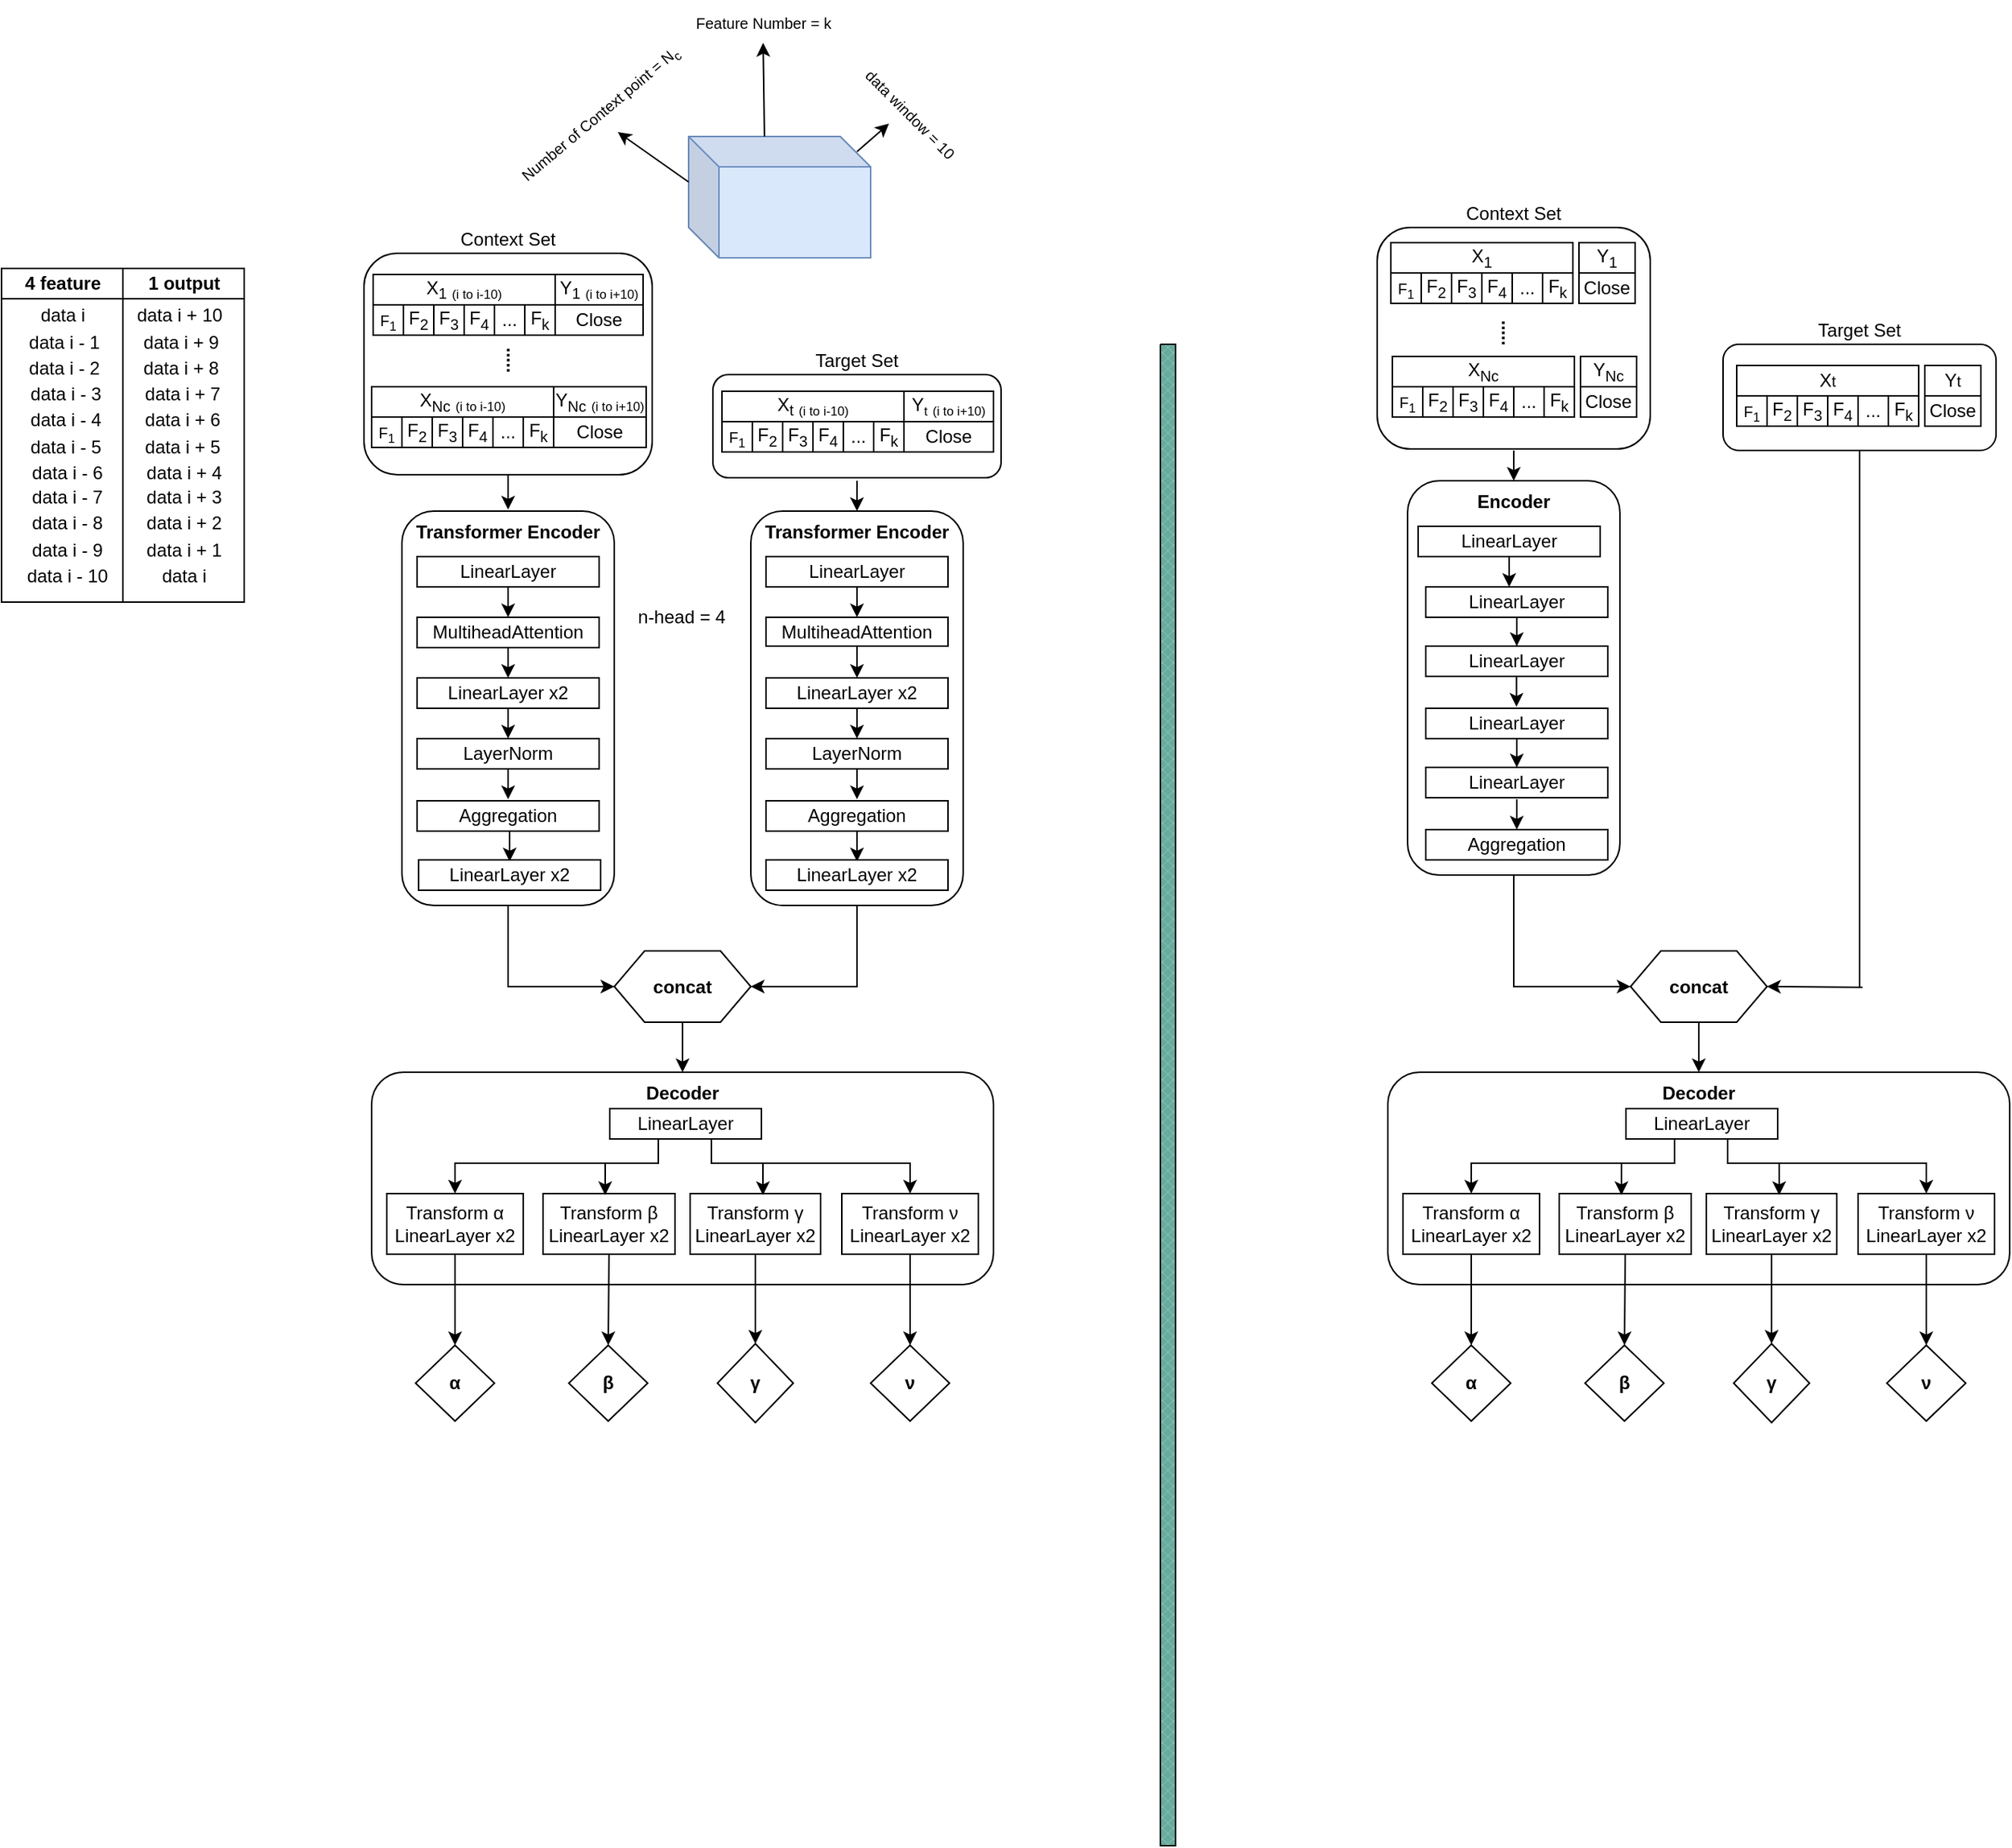 <mxfile version="28.0.7">
  <diagram name="Page-1" id="alaE_N-_YL2Ruf7w1jvd">
    <mxGraphModel dx="2154" dy="1629" grid="1" gridSize="10" guides="1" tooltips="1" connect="1" arrows="1" fold="1" page="1" pageScale="1" pageWidth="850" pageHeight="1100" math="0" shadow="0">
      <root>
        <mxCell id="0" />
        <mxCell id="1" parent="0" />
        <mxCell id="GgaFxnMZl0LJMFkfZewS-9" value="" style="edgeStyle=orthogonalEdgeStyle;rounded=0;orthogonalLoop=1;jettySize=auto;html=1;entryX=0.5;entryY=0;entryDx=0;entryDy=0;exitX=0.5;exitY=1;exitDx=0;exitDy=0;" parent="1" edge="1">
          <mxGeometry relative="1" as="geometry">
            <mxPoint x="-430" y="86" as="sourcePoint" />
            <mxPoint x="-430" y="109" as="targetPoint" />
          </mxGeometry>
        </mxCell>
        <mxCell id="GgaFxnMZl0LJMFkfZewS-10" value="" style="edgeStyle=orthogonalEdgeStyle;rounded=0;orthogonalLoop=1;jettySize=auto;html=1;entryX=0.5;entryY=0;entryDx=0;entryDy=0;" parent="1" edge="1">
          <mxGeometry relative="1" as="geometry">
            <mxPoint x="-200" y="90" as="sourcePoint" />
            <mxPoint x="-200" y="110" as="targetPoint" />
          </mxGeometry>
        </mxCell>
        <mxCell id="hCAOuvRscBsUDZSH-V96-243" value="" style="edgeStyle=orthogonalEdgeStyle;rounded=0;orthogonalLoop=1;jettySize=auto;html=1;entryX=1;entryY=0.5;entryDx=0;entryDy=0;" edge="1" parent="1" source="GgaFxnMZl0LJMFkfZewS-11" target="GgaFxnMZl0LJMFkfZewS-92">
          <mxGeometry relative="1" as="geometry" />
        </mxCell>
        <mxCell id="GgaFxnMZl0LJMFkfZewS-11" value="&lt;b&gt;Transformer Encoder&lt;/b&gt;" style="rounded=1;whiteSpace=wrap;html=1;verticalAlign=top;" parent="1" vertex="1">
          <mxGeometry x="-270" y="110" width="140" height="260" as="geometry" />
        </mxCell>
        <mxCell id="hCAOuvRscBsUDZSH-V96-241" value="" style="edgeStyle=orthogonalEdgeStyle;rounded=0;orthogonalLoop=1;jettySize=auto;html=1;entryX=0;entryY=0.5;entryDx=0;entryDy=0;" edge="1" parent="1" source="GgaFxnMZl0LJMFkfZewS-12" target="GgaFxnMZl0LJMFkfZewS-92">
          <mxGeometry relative="1" as="geometry" />
        </mxCell>
        <mxCell id="GgaFxnMZl0LJMFkfZewS-12" value="&lt;b&gt;Transformer Encoder&lt;/b&gt;" style="rounded=1;whiteSpace=wrap;html=1;align=center;verticalAlign=top;" parent="1" vertex="1">
          <mxGeometry x="-500" y="110" width="140" height="260" as="geometry" />
        </mxCell>
        <mxCell id="GgaFxnMZl0LJMFkfZewS-19" value="&lt;b&gt;Decoder&lt;/b&gt;" style="rounded=1;whiteSpace=wrap;html=1;verticalAlign=top;" parent="1" vertex="1">
          <mxGeometry x="-520" y="480" width="410" height="140" as="geometry" />
        </mxCell>
        <mxCell id="GgaFxnMZl0LJMFkfZewS-30" value="" style="edgeStyle=orthogonalEdgeStyle;rounded=0;orthogonalLoop=1;jettySize=auto;html=1;" parent="1" source="GgaFxnMZl0LJMFkfZewS-26" edge="1">
          <mxGeometry relative="1" as="geometry">
            <mxPoint x="-430" y="220" as="targetPoint" />
          </mxGeometry>
        </mxCell>
        <mxCell id="GgaFxnMZl0LJMFkfZewS-26" value="MultiheadAttention" style="rounded=0;whiteSpace=wrap;html=1;" parent="1" vertex="1">
          <mxGeometry x="-490" y="180" width="120" height="20" as="geometry" />
        </mxCell>
        <mxCell id="GgaFxnMZl0LJMFkfZewS-29" value="LinearLayer x2" style="whiteSpace=wrap;html=1;rounded=0;" parent="1" vertex="1">
          <mxGeometry x="-490" y="220" width="120" height="20" as="geometry" />
        </mxCell>
        <mxCell id="GgaFxnMZl0LJMFkfZewS-38" value="LayerNorm" style="whiteSpace=wrap;html=1;rounded=0;" parent="1" vertex="1">
          <mxGeometry x="-490" y="260" width="120" height="20" as="geometry" />
        </mxCell>
        <mxCell id="GgaFxnMZl0LJMFkfZewS-41" value="" style="edgeStyle=orthogonalEdgeStyle;rounded=0;orthogonalLoop=1;jettySize=auto;html=1;" parent="1" source="GgaFxnMZl0LJMFkfZewS-42" edge="1">
          <mxGeometry relative="1" as="geometry">
            <mxPoint x="-200" y="220" as="targetPoint" />
          </mxGeometry>
        </mxCell>
        <mxCell id="GgaFxnMZl0LJMFkfZewS-42" value="MultiheadAttention" style="rounded=0;whiteSpace=wrap;html=1;" parent="1" vertex="1">
          <mxGeometry x="-260" y="180" width="120" height="19" as="geometry" />
        </mxCell>
        <mxCell id="GgaFxnMZl0LJMFkfZewS-44" value="LinearLayer x2" style="whiteSpace=wrap;html=1;rounded=0;" parent="1" vertex="1">
          <mxGeometry x="-260" y="220" width="120" height="20" as="geometry" />
        </mxCell>
        <mxCell id="GgaFxnMZl0LJMFkfZewS-52" value="LayerNorm" style="whiteSpace=wrap;html=1;rounded=0;" parent="1" vertex="1">
          <mxGeometry x="-260" y="260" width="120" height="20" as="geometry" />
        </mxCell>
        <mxCell id="GgaFxnMZl0LJMFkfZewS-63" value="" style="edgeStyle=orthogonalEdgeStyle;rounded=0;orthogonalLoop=1;jettySize=auto;html=1;" parent="1" edge="1">
          <mxGeometry relative="1" as="geometry">
            <mxPoint x="-430" y="240" as="sourcePoint" />
            <mxPoint x="-430" y="260" as="targetPoint" />
          </mxGeometry>
        </mxCell>
        <mxCell id="GgaFxnMZl0LJMFkfZewS-64" value="" style="edgeStyle=orthogonalEdgeStyle;rounded=0;orthogonalLoop=1;jettySize=auto;html=1;" parent="1" edge="1">
          <mxGeometry relative="1" as="geometry">
            <mxPoint x="-200" y="240" as="sourcePoint" />
            <mxPoint x="-200" y="260" as="targetPoint" />
          </mxGeometry>
        </mxCell>
        <mxCell id="GgaFxnMZl0LJMFkfZewS-65" value="" style="edgeStyle=orthogonalEdgeStyle;rounded=0;orthogonalLoop=1;jettySize=auto;html=1;" parent="1" edge="1">
          <mxGeometry relative="1" as="geometry">
            <mxPoint x="-200" y="280" as="sourcePoint" />
            <mxPoint x="-200" y="300" as="targetPoint" />
          </mxGeometry>
        </mxCell>
        <mxCell id="GgaFxnMZl0LJMFkfZewS-66" value="" style="edgeStyle=orthogonalEdgeStyle;rounded=0;orthogonalLoop=1;jettySize=auto;html=1;" parent="1" edge="1">
          <mxGeometry relative="1" as="geometry">
            <mxPoint x="-430" y="280" as="sourcePoint" />
            <mxPoint x="-430" y="300" as="targetPoint" />
          </mxGeometry>
        </mxCell>
        <mxCell id="LqPaumKF4AQ05YwWMNbk-46" value="" style="edgeStyle=orthogonalEdgeStyle;rounded=0;orthogonalLoop=1;jettySize=auto;html=1;" parent="1" source="GgaFxnMZl0LJMFkfZewS-92" edge="1">
          <mxGeometry relative="1" as="geometry">
            <mxPoint x="-315" y="480" as="targetPoint" />
          </mxGeometry>
        </mxCell>
        <mxCell id="GgaFxnMZl0LJMFkfZewS-92" value="&lt;b&gt;concat&lt;/b&gt;" style="shape=hexagon;perimeter=hexagonPerimeter2;whiteSpace=wrap;html=1;fixedSize=1;" parent="1" vertex="1">
          <mxGeometry x="-360" y="400" width="90" height="47" as="geometry" />
        </mxCell>
        <mxCell id="GgaFxnMZl0LJMFkfZewS-102" style="edgeStyle=orthogonalEdgeStyle;rounded=0;orthogonalLoop=1;jettySize=auto;html=1;exitX=0.5;exitY=1;exitDx=0;exitDy=0;entryX=0.5;entryY=0;entryDx=0;entryDy=0;" parent="1" target="GgaFxnMZl0LJMFkfZewS-98" edge="1">
          <mxGeometry relative="1" as="geometry">
            <Array as="points">
              <mxPoint x="-331" y="540" />
              <mxPoint x="-465" y="540" />
            </Array>
            <mxPoint x="-331" y="524" as="sourcePoint" />
          </mxGeometry>
        </mxCell>
        <mxCell id="GgaFxnMZl0LJMFkfZewS-105" style="edgeStyle=orthogonalEdgeStyle;rounded=0;orthogonalLoop=1;jettySize=auto;html=1;entryX=0.5;entryY=0;entryDx=0;entryDy=0;exitX=0.5;exitY=1;exitDx=0;exitDy=0;" parent="1" target="GgaFxnMZl0LJMFkfZewS-101" edge="1">
          <mxGeometry relative="1" as="geometry">
            <Array as="points">
              <mxPoint x="-296" y="540" />
              <mxPoint x="-165" y="540" />
            </Array>
            <mxPoint x="-296" y="524" as="sourcePoint" />
          </mxGeometry>
        </mxCell>
        <mxCell id="GgaFxnMZl0LJMFkfZewS-93" value="LinearLayer" style="whiteSpace=wrap;html=1;rounded=0;" parent="1" vertex="1">
          <mxGeometry x="-363" y="504" width="100" height="20" as="geometry" />
        </mxCell>
        <mxCell id="GgaFxnMZl0LJMFkfZewS-98" value="&lt;div style=&quot;&quot;&gt;&lt;span style=&quot;background-color: transparent; color: light-dark(rgb(0, 0, 0), rgb(255, 255, 255));&quot;&gt;Transform&amp;nbsp;&lt;/span&gt;&lt;span style=&quot;background-color: transparent;&quot;&gt;α&lt;/span&gt;&lt;/div&gt;&lt;span style=&quot;color: rgba(0, 0, 0, 0); font-family: monospace; font-size: 0px; text-wrap-mode: nowrap;&quot;&gt;&lt;span style=&quot;color: rgb(0, 0, 0); font-family: Helvetica; font-size: 12px; text-wrap-mode: wrap;&quot;&gt;LinearLayer x2&lt;/span&gt;%3CmxGraphModel%3E%3Croot%3E%3CmxCell%20id%3D%220%22%2F%3E%3CmxCell%20id%3D%221%22%20parent%3D%220%22%2F%3E%3CmxCell%20id%3D%222%22%20value%3D%22%22%20style%3D%22endArrow%3Dclassic%3Brounded%3D0%3BstrokeWidth%3D1%3BstartSize%3D1%3BendSize%3D1%3BsourcePerimeterSpacing%3D0%3BtargetPerimeterSpacing%3D0%3BexitX%3D0.417%3BexitY%3D0.667%3BexitDx%3D0%3BexitDy%3D0%3BexitPerimeter%3D0%3BverticalAlign%3Dbottom%3Bhtml%3D1%3B%22%20edge%3D%221%22%20parent%3D%221%22%3E%3CmxGeometry%20width%3D%2250%22%20height%3D%2250%22%20relative%3D%221%22%20as%3D%22geometry%22%3E%3CmxPoint%20x%3D%22326%22%20y%3D%22592.02%22%20as%3D%22sourcePoint%22%2F%3E%3CmxPoint%20x%3D%22335.96%22%20y%3D%22592%22%20as%3D%22targetPoint%22%2F%3E%3CArray%20as%3D%22points%22%2F%3E%3C%2FmxGeometry%3E%3C%2FmxCell%3E%3C%2Froot%3E%3C%2FmxGraphModel%3E&lt;/span&gt;" style="rounded=0;whiteSpace=wrap;html=1;align=center;" parent="1" vertex="1">
          <mxGeometry x="-510" y="560" width="90" height="40" as="geometry" />
        </mxCell>
        <mxCell id="GgaFxnMZl0LJMFkfZewS-99" value="&lt;div style=&quot;&quot;&gt;&lt;span style=&quot;background-color: transparent; color: light-dark(rgb(0, 0, 0), rgb(255, 255, 255));&quot;&gt;Transform&amp;nbsp;&lt;/span&gt;&lt;span style=&quot;background-color: transparent;&quot;&gt;β&lt;/span&gt;&lt;/div&gt;LinearLayer x2" style="rounded=0;whiteSpace=wrap;html=1;align=center;" parent="1" vertex="1">
          <mxGeometry x="-407" y="560" width="87" height="40" as="geometry" />
        </mxCell>
        <mxCell id="GgaFxnMZl0LJMFkfZewS-100" value="Transform&amp;nbsp;&lt;span style=&quot;&quot;&gt;γ&lt;br&gt;&lt;/span&gt;&lt;span style=&quot;text-wrap-mode: nowrap; color: rgba(0, 0, 0, 0); font-family: monospace; font-size: 0px;&quot;&gt;&lt;span style=&quot;color: rgb(0, 0, 0); font-family: Helvetica; font-size: 12px; text-wrap-mode: wrap;&quot;&gt;LinearLayer x2&lt;/span&gt;%3CmxGraphModel%3E%3Croot%3E%3CmxCell%20id%3D%220%22%2F%3E%3CmxCell%20id%3D%221%22%20parent%3D%220%22%2F%3E%3CmxCell%20id%3D%222%22%20value%3D%22%22%20style%3D%22endArrow%3Dclassic%3Brounded%3D0%3BstrokeWidth%3D1%3BstartSize%3D1%3BendSize%3D1%3BsourcePerimeterSpacing%3D0%3BtargetPerimeterSpacing%3D0%3BexitX%3D0.417%3BexitY%3D0.667%3BexitDx%3D0%3BexitDy%3D0%3BexitPerimeter%3D0%3BverticalAlign%3Dbottom%3Bhtml%3D1%3B%22%20edge%3D%221%22%20parent%3D%221%22%3E%3CmxGeometry%20width%3D%2250%22%20height%3D%2250%22%20relative%3D%221%22%20as%3D%22geometry%22%3E%3CmxPoint%20x%3D%22326%22%20y%3D%22592.02%22%20as%3D%22sourcePoint%22%2F%3E%3CmxPoint%20x%3D%22335.96%22%20y%3D%22592%22%20as%3D%22targetPoint%22%2F%3E%3CArray%20as%3D%22points%22%2F%3E%3C%2FmxGeometry%3E%3C%2FmxCell%3E%3C%2Froot%3E%3C%2FmxGraphModel%3E&lt;/span&gt;" style="rounded=0;whiteSpace=wrap;html=1;align=center;" parent="1" vertex="1">
          <mxGeometry x="-310" y="560" width="86" height="40" as="geometry" />
        </mxCell>
        <mxCell id="GgaFxnMZl0LJMFkfZewS-101" value="&lt;div style=&quot;&quot;&gt;&lt;span style=&quot;background-color: transparent; color: light-dark(rgb(0, 0, 0), rgb(255, 255, 255));&quot;&gt;Transform&amp;nbsp;&lt;/span&gt;&lt;span style=&quot;background-color: transparent;&quot;&gt;ν&lt;/span&gt;&lt;/div&gt;&lt;span style=&quot;text-wrap-mode: nowrap; color: rgba(0, 0, 0, 0); font-family: monospace; font-size: 0px;&quot;&gt;&lt;span style=&quot;color: rgb(0, 0, 0); font-family: Helvetica; font-size: 12px; text-wrap-mode: wrap;&quot;&gt;LinearLayer x2&lt;/span&gt;%&amp;nbsp; vd3CmxGraphModel%3E%3Croot%3E%3CmxCell%20id%3D%220%22%2F%3E%3CmxCell%20id%3D%221%22%20parent%3D%220%22%2F%3E%3CmxCell%20id%3D%222%22%20value%3D%22%22%20style%3D%22endArrow%3Dclassic%3Brounded%3D0%3BstrokeWidth%3D1%3BstartSize%3D1%3BendSize%3D1%3BsourcePerimeterSpacing%3D0%3BtargetPerimeterSpacing%3D0%3BexitX%3D0.417%3BexitY%3D0.667%3BexitDx%3D0%3BexitDy%3D0%3BexitPerimeter%3D0%3BverticalAlign%3Dbottom%3Bhtml%3D1%3B%22%20edge%3D%221%22%20parent%3D%221%22%3E%3CmxGeometry%20width%3D%2250%22%20height%3D%2250%22%20relative%3D%221%22%20as%3D%22geometry%22%3E%3CmxPoint%20x%3D%22326%22%20y%3D%22592.02%22%20as%3D%22sourcePoint%22%2F%3E%3CmxPoint%20x%3D%22335.96%22%20y%3D%22592%22%20as%3D%22targetPoint%22%2F%3E%3CArray%20as%3D%22points%22%2F%3E%3C%2FmxGeometry%3E%3C%2FmxCell%3E%3C%2Froot%3E%3C%2FmxGraphModel%3E&lt;/span&gt;" style="rounded=0;whiteSpace=wrap;html=1;align=center;" parent="1" vertex="1">
          <mxGeometry x="-210" y="560" width="90" height="40" as="geometry" />
        </mxCell>
        <mxCell id="GgaFxnMZl0LJMFkfZewS-110" value="" style="endArrow=classic;html=1;rounded=0;entryX=0.589;entryY=0.024;entryDx=0;entryDy=0;entryPerimeter=0;" parent="1" edge="1">
          <mxGeometry width="50" height="50" relative="1" as="geometry">
            <mxPoint x="-262" y="540" as="sourcePoint" />
            <mxPoint x="-262" y="561" as="targetPoint" />
          </mxGeometry>
        </mxCell>
        <mxCell id="GgaFxnMZl0LJMFkfZewS-111" value="" style="endArrow=classic;html=1;rounded=0;entryX=0.589;entryY=0.024;entryDx=0;entryDy=0;entryPerimeter=0;" parent="1" edge="1">
          <mxGeometry width="50" height="50" relative="1" as="geometry">
            <mxPoint x="-366" y="540" as="sourcePoint" />
            <mxPoint x="-366" y="561" as="targetPoint" />
          </mxGeometry>
        </mxCell>
        <mxCell id="LqPaumKF4AQ05YwWMNbk-5" value="&lt;span style=&quot;text-align: start;&quot;&gt;&lt;b&gt;α&lt;/b&gt;&lt;/span&gt;" style="rhombus;whiteSpace=wrap;html=1;" parent="1" vertex="1">
          <mxGeometry x="-491" y="660" width="52" height="50" as="geometry" />
        </mxCell>
        <mxCell id="LqPaumKF4AQ05YwWMNbk-6" value="&lt;span style=&quot;text-align: start;&quot;&gt;&lt;b&gt;β&lt;/b&gt;&lt;/span&gt;" style="rhombus;whiteSpace=wrap;html=1;" parent="1" vertex="1">
          <mxGeometry x="-390" y="660" width="52" height="50" as="geometry" />
        </mxCell>
        <mxCell id="LqPaumKF4AQ05YwWMNbk-7" value="&lt;span style=&quot;text-align: start;&quot;&gt;&lt;b&gt;γ&lt;/b&gt;&lt;/span&gt;" style="rhombus;whiteSpace=wrap;html=1;direction=south;" parent="1" vertex="1">
          <mxGeometry x="-292" y="659" width="50" height="52" as="geometry" />
        </mxCell>
        <mxCell id="LqPaumKF4AQ05YwWMNbk-8" value="&lt;span style=&quot;text-align: start;&quot;&gt;&lt;b&gt;ν&lt;/b&gt;&lt;/span&gt;" style="rhombus;whiteSpace=wrap;html=1;" parent="1" vertex="1">
          <mxGeometry x="-191" y="660" width="52" height="50" as="geometry" />
        </mxCell>
        <mxCell id="LqPaumKF4AQ05YwWMNbk-9" value="" style="endArrow=classic;html=1;rounded=0;exitX=0.5;exitY=1;exitDx=0;exitDy=0;entryX=0.5;entryY=0;entryDx=0;entryDy=0;" parent="1" source="GgaFxnMZl0LJMFkfZewS-98" target="LqPaumKF4AQ05YwWMNbk-5" edge="1">
          <mxGeometry width="50" height="50" relative="1" as="geometry">
            <mxPoint x="-358" y="650" as="sourcePoint" />
            <mxPoint x="-308" y="600" as="targetPoint" />
          </mxGeometry>
        </mxCell>
        <mxCell id="LqPaumKF4AQ05YwWMNbk-10" value="" style="endArrow=classic;html=1;rounded=0;exitX=0.5;exitY=1;exitDx=0;exitDy=0;entryX=0.5;entryY=0;entryDx=0;entryDy=0;" parent="1" edge="1">
          <mxGeometry width="50" height="50" relative="1" as="geometry">
            <mxPoint x="-363.5" y="600" as="sourcePoint" />
            <mxPoint x="-364" y="660" as="targetPoint" />
          </mxGeometry>
        </mxCell>
        <mxCell id="LqPaumKF4AQ05YwWMNbk-11" value="" style="endArrow=classic;html=1;rounded=0;exitX=0.5;exitY=1;exitDx=0;exitDy=0;entryX=0;entryY=0.5;entryDx=0;entryDy=0;" parent="1" source="GgaFxnMZl0LJMFkfZewS-100" edge="1" target="LqPaumKF4AQ05YwWMNbk-7">
          <mxGeometry width="50" height="50" relative="1" as="geometry">
            <mxPoint x="-272" y="630" as="sourcePoint" />
            <mxPoint x="-264" y="660" as="targetPoint" />
          </mxGeometry>
        </mxCell>
        <mxCell id="LqPaumKF4AQ05YwWMNbk-12" value="" style="endArrow=classic;html=1;rounded=0;entryX=0.5;entryY=0;entryDx=0;entryDy=0;exitX=0.5;exitY=1;exitDx=0;exitDy=0;" parent="1" source="GgaFxnMZl0LJMFkfZewS-101" target="LqPaumKF4AQ05YwWMNbk-8" edge="1">
          <mxGeometry width="50" height="50" relative="1" as="geometry">
            <mxPoint x="-158.0" y="600" as="sourcePoint" />
            <mxPoint x="-166" y="680" as="targetPoint" />
          </mxGeometry>
        </mxCell>
        <mxCell id="LqPaumKF4AQ05YwWMNbk-16" value="" style="swimlane;childLayout=stackLayout;resizeParent=1;resizeParentMax=0;startSize=0;html=1;" parent="1" vertex="1">
          <mxGeometry x="-764" y="-50" width="160" height="220" as="geometry">
            <mxRectangle x="-20" y="20" width="60" height="30" as="alternateBounds" />
          </mxGeometry>
        </mxCell>
        <mxCell id="LqPaumKF4AQ05YwWMNbk-17" value="4 feature" style="swimlane;startSize=20;html=1;" parent="LqPaumKF4AQ05YwWMNbk-16" vertex="1">
          <mxGeometry width="80" height="220" as="geometry" />
        </mxCell>
        <mxCell id="LqPaumKF4AQ05YwWMNbk-18" value="1 output" style="swimlane;startSize=20;html=1;" parent="LqPaumKF4AQ05YwWMNbk-16" vertex="1">
          <mxGeometry x="80" width="80" height="220" as="geometry" />
        </mxCell>
        <mxCell id="LqPaumKF4AQ05YwWMNbk-20" value="data i" style="text;html=1;align=center;verticalAlign=middle;resizable=0;points=[];autosize=1;strokeColor=none;fillColor=none;" parent="1" vertex="1">
          <mxGeometry x="-749" y="-34" width="50" height="30" as="geometry" />
        </mxCell>
        <mxCell id="LqPaumKF4AQ05YwWMNbk-21" value="data i - 1" style="text;html=1;align=center;verticalAlign=middle;resizable=0;points=[];autosize=1;strokeColor=none;fillColor=none;" parent="1" vertex="1">
          <mxGeometry x="-758" y="-16" width="70" height="30" as="geometry" />
        </mxCell>
        <mxCell id="LqPaumKF4AQ05YwWMNbk-22" value="data i - 2" style="text;html=1;align=center;verticalAlign=middle;resizable=0;points=[];autosize=1;strokeColor=none;fillColor=none;" parent="1" vertex="1">
          <mxGeometry x="-758" y="1" width="70" height="30" as="geometry" />
        </mxCell>
        <mxCell id="LqPaumKF4AQ05YwWMNbk-23" value="data i - 3" style="text;html=1;align=center;verticalAlign=middle;resizable=0;points=[];autosize=1;strokeColor=none;fillColor=none;" parent="1" vertex="1">
          <mxGeometry x="-757" y="18" width="70" height="30" as="geometry" />
        </mxCell>
        <mxCell id="LqPaumKF4AQ05YwWMNbk-24" value="data i - 4" style="text;html=1;align=center;verticalAlign=middle;resizable=0;points=[];autosize=1;strokeColor=none;fillColor=none;" parent="1" vertex="1">
          <mxGeometry x="-757" y="35" width="70" height="30" as="geometry" />
        </mxCell>
        <mxCell id="LqPaumKF4AQ05YwWMNbk-25" value="data i - 5" style="text;html=1;align=center;verticalAlign=middle;resizable=0;points=[];autosize=1;strokeColor=none;fillColor=none;" parent="1" vertex="1">
          <mxGeometry x="-757" y="53" width="70" height="30" as="geometry" />
        </mxCell>
        <mxCell id="LqPaumKF4AQ05YwWMNbk-26" value="data i - 6" style="text;html=1;align=center;verticalAlign=middle;resizable=0;points=[];autosize=1;strokeColor=none;fillColor=none;" parent="1" vertex="1">
          <mxGeometry x="-756" y="70" width="70" height="30" as="geometry" />
        </mxCell>
        <mxCell id="LqPaumKF4AQ05YwWMNbk-27" value="data i - 7" style="text;html=1;align=center;verticalAlign=middle;resizable=0;points=[];autosize=1;strokeColor=none;fillColor=none;" parent="1" vertex="1">
          <mxGeometry x="-756" y="86" width="70" height="30" as="geometry" />
        </mxCell>
        <mxCell id="LqPaumKF4AQ05YwWMNbk-28" value="data i - 8" style="text;html=1;align=center;verticalAlign=middle;resizable=0;points=[];autosize=1;strokeColor=none;fillColor=none;" parent="1" vertex="1">
          <mxGeometry x="-756" y="103" width="70" height="30" as="geometry" />
        </mxCell>
        <mxCell id="LqPaumKF4AQ05YwWMNbk-29" value="data i - 9" style="text;html=1;align=center;verticalAlign=middle;resizable=0;points=[];autosize=1;strokeColor=none;fillColor=none;" parent="1" vertex="1">
          <mxGeometry x="-756" y="121" width="70" height="30" as="geometry" />
        </mxCell>
        <mxCell id="LqPaumKF4AQ05YwWMNbk-30" value="data i - 10" style="text;html=1;align=center;verticalAlign=middle;resizable=0;points=[];autosize=1;strokeColor=none;fillColor=none;" parent="1" vertex="1">
          <mxGeometry x="-761" y="138" width="80" height="30" as="geometry" />
        </mxCell>
        <mxCell id="LqPaumKF4AQ05YwWMNbk-31" value="data i + 10" style="text;html=1;align=center;verticalAlign=middle;resizable=0;points=[];autosize=1;strokeColor=none;fillColor=none;" parent="1" vertex="1">
          <mxGeometry x="-687" y="-34" width="80" height="30" as="geometry" />
        </mxCell>
        <mxCell id="LqPaumKF4AQ05YwWMNbk-32" value="data i + 9" style="text;html=1;align=center;verticalAlign=middle;resizable=0;points=[];autosize=1;strokeColor=none;fillColor=none;" parent="1" vertex="1">
          <mxGeometry x="-681" y="-16" width="70" height="30" as="geometry" />
        </mxCell>
        <mxCell id="LqPaumKF4AQ05YwWMNbk-33" value="data i + 8" style="text;html=1;align=center;verticalAlign=middle;resizable=0;points=[];autosize=1;strokeColor=none;fillColor=none;" parent="1" vertex="1">
          <mxGeometry x="-681" y="1" width="70" height="30" as="geometry" />
        </mxCell>
        <mxCell id="LqPaumKF4AQ05YwWMNbk-34" value="data i + 7" style="text;html=1;align=center;verticalAlign=middle;resizable=0;points=[];autosize=1;strokeColor=none;fillColor=none;" parent="1" vertex="1">
          <mxGeometry x="-680" y="18" width="70" height="30" as="geometry" />
        </mxCell>
        <mxCell id="LqPaumKF4AQ05YwWMNbk-35" value="data i + 6" style="text;html=1;align=center;verticalAlign=middle;resizable=0;points=[];autosize=1;strokeColor=none;fillColor=none;" parent="1" vertex="1">
          <mxGeometry x="-680" y="35" width="70" height="30" as="geometry" />
        </mxCell>
        <mxCell id="LqPaumKF4AQ05YwWMNbk-36" value="data i + 5" style="text;html=1;align=center;verticalAlign=middle;resizable=0;points=[];autosize=1;strokeColor=none;fillColor=none;" parent="1" vertex="1">
          <mxGeometry x="-680" y="53" width="70" height="30" as="geometry" />
        </mxCell>
        <mxCell id="LqPaumKF4AQ05YwWMNbk-37" value="data i + 4" style="text;html=1;align=center;verticalAlign=middle;resizable=0;points=[];autosize=1;strokeColor=none;fillColor=none;" parent="1" vertex="1">
          <mxGeometry x="-679" y="70" width="70" height="30" as="geometry" />
        </mxCell>
        <mxCell id="LqPaumKF4AQ05YwWMNbk-38" value="data i + 3" style="text;html=1;align=center;verticalAlign=middle;resizable=0;points=[];autosize=1;strokeColor=none;fillColor=none;" parent="1" vertex="1">
          <mxGeometry x="-679" y="86" width="70" height="30" as="geometry" />
        </mxCell>
        <mxCell id="LqPaumKF4AQ05YwWMNbk-39" value="data i + 2" style="text;html=1;align=center;verticalAlign=middle;resizable=0;points=[];autosize=1;strokeColor=none;fillColor=none;" parent="1" vertex="1">
          <mxGeometry x="-679" y="103" width="70" height="30" as="geometry" />
        </mxCell>
        <mxCell id="LqPaumKF4AQ05YwWMNbk-40" value="data i + 1" style="text;html=1;align=center;verticalAlign=middle;resizable=0;points=[];autosize=1;strokeColor=none;fillColor=none;" parent="1" vertex="1">
          <mxGeometry x="-679" y="121" width="70" height="30" as="geometry" />
        </mxCell>
        <mxCell id="LqPaumKF4AQ05YwWMNbk-41" value="data i" style="text;html=1;align=center;verticalAlign=middle;resizable=0;points=[];autosize=1;strokeColor=none;fillColor=none;" parent="1" vertex="1">
          <mxGeometry x="-669" y="138" width="50" height="30" as="geometry" />
        </mxCell>
        <mxCell id="NYThNlFeUHZ_-tV4PY2E-1" value="" style="verticalLabelPosition=bottom;verticalAlign=top;html=1;shape=mxgraph.basic.patternFillRect;fillStyle=diagGrid;step=5;fillStrokeWidth=0.2;fillStrokeColor=#dddddd;fillColor=#67AB9F;" parent="1" vertex="1">
          <mxGeometry width="10" height="990" as="geometry" />
        </mxCell>
        <mxCell id="NYThNlFeUHZ_-tV4PY2E-90" style="edgeStyle=orthogonalEdgeStyle;rounded=0;orthogonalLoop=1;jettySize=auto;html=1;exitX=0.5;exitY=1;exitDx=0;exitDy=0;entryX=1;entryY=0.5;entryDx=0;entryDy=0;" parent="1" source="hCAOuvRscBsUDZSH-V96-157" target="NYThNlFeUHZ_-tV4PY2E-60" edge="1">
          <mxGeometry relative="1" as="geometry">
            <Array as="points">
              <mxPoint x="461" y="424" />
              <mxPoint x="463" y="424" />
            </Array>
            <mxPoint x="463" y="111.0" as="sourcePoint" />
          </mxGeometry>
        </mxCell>
        <mxCell id="NYThNlFeUHZ_-tV4PY2E-8" value="&lt;b&gt;Encoder&lt;/b&gt;" style="rounded=1;whiteSpace=wrap;html=1;align=center;verticalAlign=top;" parent="1" vertex="1">
          <mxGeometry x="163" y="90" width="140" height="260" as="geometry" />
        </mxCell>
        <mxCell id="NYThNlFeUHZ_-tV4PY2E-9" value="" style="edgeStyle=orthogonalEdgeStyle;rounded=0;orthogonalLoop=1;jettySize=auto;html=1;entryX=0.5;entryY=0;entryDx=0;entryDy=0;" parent="1" source="NYThNlFeUHZ_-tV4PY2E-10" target="NYThNlFeUHZ_-tV4PY2E-12" edge="1">
          <mxGeometry relative="1" as="geometry">
            <mxPoint x="235" y="220" as="targetPoint" />
          </mxGeometry>
        </mxCell>
        <mxCell id="NYThNlFeUHZ_-tV4PY2E-10" value="LinearLayer" style="rounded=0;whiteSpace=wrap;html=1;" parent="1" vertex="1">
          <mxGeometry x="175" y="160" width="120" height="20" as="geometry" />
        </mxCell>
        <mxCell id="NYThNlFeUHZ_-tV4PY2E-12" value="LinearLayer" style="whiteSpace=wrap;html=1;rounded=0;" parent="1" vertex="1">
          <mxGeometry x="175" y="199" width="120" height="20" as="geometry" />
        </mxCell>
        <mxCell id="NYThNlFeUHZ_-tV4PY2E-19" value="" style="edgeStyle=orthogonalEdgeStyle;rounded=0;orthogonalLoop=1;jettySize=auto;html=1;" parent="1" edge="1">
          <mxGeometry relative="1" as="geometry">
            <mxPoint x="234.81" y="219" as="sourcePoint" />
            <mxPoint x="234.81" y="239" as="targetPoint" />
            <Array as="points">
              <mxPoint x="234.81" y="219" />
            </Array>
          </mxGeometry>
        </mxCell>
        <mxCell id="NYThNlFeUHZ_-tV4PY2E-27" value="" style="edgeStyle=orthogonalEdgeStyle;rounded=0;orthogonalLoop=1;jettySize=auto;html=1;" parent="1" edge="1">
          <mxGeometry relative="1" as="geometry">
            <mxPoint x="233" y="90" as="targetPoint" />
            <mxPoint x="233" y="70" as="sourcePoint" />
          </mxGeometry>
        </mxCell>
        <mxCell id="NYThNlFeUHZ_-tV4PY2E-28" value="" style="edgeStyle=orthogonalEdgeStyle;rounded=0;orthogonalLoop=1;jettySize=auto;html=1;entryX=0.5;entryY=0;entryDx=0;entryDy=0;" parent="1" source="NYThNlFeUHZ_-tV4PY2E-29" target="NYThNlFeUHZ_-tV4PY2E-31" edge="1">
          <mxGeometry relative="1" as="geometry">
            <mxPoint x="233" y="310" as="targetPoint" />
          </mxGeometry>
        </mxCell>
        <mxCell id="NYThNlFeUHZ_-tV4PY2E-29" value="LinearLayer" style="rounded=0;whiteSpace=wrap;html=1;" parent="1" vertex="1">
          <mxGeometry x="175" y="240" width="120" height="20" as="geometry" />
        </mxCell>
        <mxCell id="NYThNlFeUHZ_-tV4PY2E-31" value="LinearLayer" style="whiteSpace=wrap;html=1;rounded=0;" parent="1" vertex="1">
          <mxGeometry x="175" y="279" width="120" height="20" as="geometry" />
        </mxCell>
        <mxCell id="NYThNlFeUHZ_-tV4PY2E-34" value="Aggregation" style="whiteSpace=wrap;html=1;rounded=0;" parent="1" vertex="1">
          <mxGeometry x="-260" y="301" width="120" height="20" as="geometry" />
        </mxCell>
        <mxCell id="NYThNlFeUHZ_-tV4PY2E-36" value="Aggregation" style="whiteSpace=wrap;html=1;rounded=0;" parent="1" vertex="1">
          <mxGeometry x="-490" y="301" width="120" height="20" as="geometry" />
        </mxCell>
        <mxCell id="NYThNlFeUHZ_-tV4PY2E-39" value="Aggregation" style="whiteSpace=wrap;html=1;rounded=0;" parent="1" vertex="1">
          <mxGeometry x="175" y="320" width="120" height="20" as="geometry" />
        </mxCell>
        <mxCell id="NYThNlFeUHZ_-tV4PY2E-40" value="" style="edgeStyle=orthogonalEdgeStyle;rounded=0;orthogonalLoop=1;jettySize=auto;html=1;" parent="1" edge="1">
          <mxGeometry relative="1" as="geometry">
            <mxPoint x="235" y="300" as="sourcePoint" />
            <mxPoint x="235" y="320" as="targetPoint" />
          </mxGeometry>
        </mxCell>
        <mxCell id="NYThNlFeUHZ_-tV4PY2E-56" value="" style="edgeStyle=orthogonalEdgeStyle;rounded=0;orthogonalLoop=1;jettySize=auto;html=1;entryX=0;entryY=0.5;entryDx=0;entryDy=0;exitX=0.5;exitY=1;exitDx=0;exitDy=0;" parent="1" source="NYThNlFeUHZ_-tV4PY2E-8" target="NYThNlFeUHZ_-tV4PY2E-60" edge="1">
          <mxGeometry relative="1" as="geometry">
            <mxPoint x="240" y="400" as="sourcePoint" />
          </mxGeometry>
        </mxCell>
        <mxCell id="NYThNlFeUHZ_-tV4PY2E-59" value="" style="edgeStyle=orthogonalEdgeStyle;rounded=0;orthogonalLoop=1;jettySize=auto;html=1;" parent="1" source="NYThNlFeUHZ_-tV4PY2E-60" edge="1">
          <mxGeometry relative="1" as="geometry">
            <mxPoint x="355" y="480" as="targetPoint" />
          </mxGeometry>
        </mxCell>
        <mxCell id="NYThNlFeUHZ_-tV4PY2E-60" value="&lt;b&gt;concat&lt;/b&gt;" style="shape=hexagon;perimeter=hexagonPerimeter2;whiteSpace=wrap;html=1;fixedSize=1;" parent="1" vertex="1">
          <mxGeometry x="310" y="400" width="90" height="47" as="geometry" />
        </mxCell>
        <mxCell id="3jQhPssAOTokqJfwYkxk-1" value="n-head = 4" style="text;html=1;align=center;verticalAlign=middle;resizable=0;points=[];autosize=1;strokeColor=none;fillColor=none;" parent="1" vertex="1">
          <mxGeometry x="-356" y="165" width="80" height="30" as="geometry" />
        </mxCell>
        <mxCell id="hCAOuvRscBsUDZSH-V96-2" value="&lt;b&gt;Decoder&lt;/b&gt;" style="rounded=1;whiteSpace=wrap;html=1;verticalAlign=top;" vertex="1" parent="1">
          <mxGeometry x="150" y="480" width="410" height="140" as="geometry" />
        </mxCell>
        <mxCell id="hCAOuvRscBsUDZSH-V96-3" style="edgeStyle=orthogonalEdgeStyle;rounded=0;orthogonalLoop=1;jettySize=auto;html=1;exitX=0.5;exitY=1;exitDx=0;exitDy=0;entryX=0.5;entryY=0;entryDx=0;entryDy=0;" edge="1" parent="1" target="hCAOuvRscBsUDZSH-V96-6">
          <mxGeometry relative="1" as="geometry">
            <Array as="points">
              <mxPoint x="339" y="540" />
              <mxPoint x="205" y="540" />
            </Array>
            <mxPoint x="339" y="524" as="sourcePoint" />
          </mxGeometry>
        </mxCell>
        <mxCell id="hCAOuvRscBsUDZSH-V96-4" style="edgeStyle=orthogonalEdgeStyle;rounded=0;orthogonalLoop=1;jettySize=auto;html=1;entryX=0.5;entryY=0;entryDx=0;entryDy=0;exitX=0.5;exitY=1;exitDx=0;exitDy=0;" edge="1" parent="1" target="hCAOuvRscBsUDZSH-V96-9">
          <mxGeometry relative="1" as="geometry">
            <Array as="points">
              <mxPoint x="374" y="540" />
              <mxPoint x="505" y="540" />
            </Array>
            <mxPoint x="374" y="524" as="sourcePoint" />
          </mxGeometry>
        </mxCell>
        <mxCell id="hCAOuvRscBsUDZSH-V96-5" value="LinearLayer" style="whiteSpace=wrap;html=1;rounded=0;" vertex="1" parent="1">
          <mxGeometry x="307" y="504" width="100" height="20" as="geometry" />
        </mxCell>
        <mxCell id="hCAOuvRscBsUDZSH-V96-6" value="&lt;div style=&quot;&quot;&gt;&lt;span style=&quot;background-color: transparent; color: light-dark(rgb(0, 0, 0), rgb(255, 255, 255));&quot;&gt;Transform&amp;nbsp;&lt;/span&gt;&lt;span style=&quot;background-color: transparent;&quot;&gt;α&lt;/span&gt;&lt;/div&gt;&lt;span style=&quot;color: rgba(0, 0, 0, 0); font-family: monospace; font-size: 0px; text-wrap-mode: nowrap;&quot;&gt;&lt;span style=&quot;color: rgb(0, 0, 0); font-family: Helvetica; font-size: 12px; text-wrap-mode: wrap;&quot;&gt;LinearLayer x2&lt;/span&gt;%3CmxGraphModel%3E%3Croot%3E%3CmxCell%20id%3D%220%22%2F%3E%3CmxCell%20id%3D%221%22%20parent%3D%220%22%2F%3E%3CmxCell%20id%3D%222%22%20value%3D%22%22%20style%3D%22endArrow%3Dclassic%3Brounded%3D0%3BstrokeWidth%3D1%3BstartSize%3D1%3BendSize%3D1%3BsourcePerimeterSpacing%3D0%3BtargetPerimeterSpacing%3D0%3BexitX%3D0.417%3BexitY%3D0.667%3BexitDx%3D0%3BexitDy%3D0%3BexitPerimeter%3D0%3BverticalAlign%3Dbottom%3Bhtml%3D1%3B%22%20edge%3D%221%22%20parent%3D%221%22%3E%3CmxGeometry%20width%3D%2250%22%20height%3D%2250%22%20relative%3D%221%22%20as%3D%22geometry%22%3E%3CmxPoint%20x%3D%22326%22%20y%3D%22592.02%22%20as%3D%22sourcePoint%22%2F%3E%3CmxPoint%20x%3D%22335.96%22%20y%3D%22592%22%20as%3D%22targetPoint%22%2F%3E%3CArray%20as%3D%22points%22%2F%3E%3C%2FmxGeometry%3E%3C%2FmxCell%3E%3C%2Froot%3E%3C%2FmxGraphModel%3E&lt;/span&gt;" style="rounded=0;whiteSpace=wrap;html=1;align=center;" vertex="1" parent="1">
          <mxGeometry x="160" y="560" width="90" height="40" as="geometry" />
        </mxCell>
        <mxCell id="hCAOuvRscBsUDZSH-V96-7" value="&lt;div style=&quot;&quot;&gt;&lt;span style=&quot;background-color: transparent; color: light-dark(rgb(0, 0, 0), rgb(255, 255, 255));&quot;&gt;Transform&amp;nbsp;&lt;/span&gt;&lt;span style=&quot;background-color: transparent;&quot;&gt;β&lt;/span&gt;&lt;/div&gt;LinearLayer x2" style="rounded=0;whiteSpace=wrap;html=1;align=center;" vertex="1" parent="1">
          <mxGeometry x="263" y="560" width="87" height="40" as="geometry" />
        </mxCell>
        <mxCell id="hCAOuvRscBsUDZSH-V96-8" value="Transform&amp;nbsp;&lt;span style=&quot;&quot;&gt;γ&lt;br&gt;&lt;/span&gt;&lt;span style=&quot;text-wrap-mode: nowrap; color: rgba(0, 0, 0, 0); font-family: monospace; font-size: 0px;&quot;&gt;&lt;span style=&quot;color: rgb(0, 0, 0); font-family: Helvetica; font-size: 12px; text-wrap-mode: wrap;&quot;&gt;LinearLayer x2&lt;/span&gt;%3CmxGraphModel%3E%3Croot%3E%3CmxCell%20id%3D%220%22%2F%3E%3CmxCell%20id%3D%221%22%20parent%3D%220%22%2F%3E%3CmxCell%20id%3D%222%22%20value%3D%22%22%20style%3D%22endArrow%3Dclassic%3Brounded%3D0%3BstrokeWidth%3D1%3BstartSize%3D1%3BendSize%3D1%3BsourcePerimeterSpacing%3D0%3BtargetPerimeterSpacing%3D0%3BexitX%3D0.417%3BexitY%3D0.667%3BexitDx%3D0%3BexitDy%3D0%3BexitPerimeter%3D0%3BverticalAlign%3Dbottom%3Bhtml%3D1%3B%22%20edge%3D%221%22%20parent%3D%221%22%3E%3CmxGeometry%20width%3D%2250%22%20height%3D%2250%22%20relative%3D%221%22%20as%3D%22geometry%22%3E%3CmxPoint%20x%3D%22326%22%20y%3D%22592.02%22%20as%3D%22sourcePoint%22%2F%3E%3CmxPoint%20x%3D%22335.96%22%20y%3D%22592%22%20as%3D%22targetPoint%22%2F%3E%3CArray%20as%3D%22points%22%2F%3E%3C%2FmxGeometry%3E%3C%2FmxCell%3E%3C%2Froot%3E%3C%2FmxGraphModel%3E&lt;/span&gt;" style="rounded=0;whiteSpace=wrap;html=1;align=center;" vertex="1" parent="1">
          <mxGeometry x="360" y="560" width="86" height="40" as="geometry" />
        </mxCell>
        <mxCell id="hCAOuvRscBsUDZSH-V96-9" value="&lt;div style=&quot;&quot;&gt;&lt;span style=&quot;background-color: transparent; color: light-dark(rgb(0, 0, 0), rgb(255, 255, 255));&quot;&gt;Transform&amp;nbsp;&lt;/span&gt;&lt;span style=&quot;background-color: transparent;&quot;&gt;ν&lt;/span&gt;&lt;/div&gt;&lt;span style=&quot;text-wrap-mode: nowrap; color: rgba(0, 0, 0, 0); font-family: monospace; font-size: 0px;&quot;&gt;&lt;span style=&quot;color: rgb(0, 0, 0); font-family: Helvetica; font-size: 12px; text-wrap-mode: wrap;&quot;&gt;LinearLayer x2&lt;/span&gt;%&amp;nbsp; vd3CmxGraphModel%3E%3Croot%3E%3CmxCell%20id%3D%220%22%2F%3E%3CmxCell%20id%3D%221%22%20parent%3D%220%22%2F%3E%3CmxCell%20id%3D%222%22%20value%3D%22%22%20style%3D%22endArrow%3Dclassic%3Brounded%3D0%3BstrokeWidth%3D1%3BstartSize%3D1%3BendSize%3D1%3BsourcePerimeterSpacing%3D0%3BtargetPerimeterSpacing%3D0%3BexitX%3D0.417%3BexitY%3D0.667%3BexitDx%3D0%3BexitDy%3D0%3BexitPerimeter%3D0%3BverticalAlign%3Dbottom%3Bhtml%3D1%3B%22%20edge%3D%221%22%20parent%3D%221%22%3E%3CmxGeometry%20width%3D%2250%22%20height%3D%2250%22%20relative%3D%221%22%20as%3D%22geometry%22%3E%3CmxPoint%20x%3D%22326%22%20y%3D%22592.02%22%20as%3D%22sourcePoint%22%2F%3E%3CmxPoint%20x%3D%22335.96%22%20y%3D%22592%22%20as%3D%22targetPoint%22%2F%3E%3CArray%20as%3D%22points%22%2F%3E%3C%2FmxGeometry%3E%3C%2FmxCell%3E%3C%2Froot%3E%3C%2FmxGraphModel%3E&lt;/span&gt;" style="rounded=0;whiteSpace=wrap;html=1;align=center;" vertex="1" parent="1">
          <mxGeometry x="460" y="560" width="90" height="40" as="geometry" />
        </mxCell>
        <mxCell id="hCAOuvRscBsUDZSH-V96-10" value="" style="endArrow=classic;html=1;rounded=0;entryX=0.589;entryY=0.024;entryDx=0;entryDy=0;entryPerimeter=0;" edge="1" parent="1">
          <mxGeometry width="50" height="50" relative="1" as="geometry">
            <mxPoint x="408" y="540" as="sourcePoint" />
            <mxPoint x="408" y="561" as="targetPoint" />
          </mxGeometry>
        </mxCell>
        <mxCell id="hCAOuvRscBsUDZSH-V96-11" value="" style="endArrow=classic;html=1;rounded=0;entryX=0.589;entryY=0.024;entryDx=0;entryDy=0;entryPerimeter=0;" edge="1" parent="1">
          <mxGeometry width="50" height="50" relative="1" as="geometry">
            <mxPoint x="304" y="540" as="sourcePoint" />
            <mxPoint x="304" y="561" as="targetPoint" />
          </mxGeometry>
        </mxCell>
        <mxCell id="hCAOuvRscBsUDZSH-V96-12" value="&lt;span style=&quot;text-align: start;&quot;&gt;&lt;b&gt;α&lt;/b&gt;&lt;/span&gt;" style="rhombus;whiteSpace=wrap;html=1;" vertex="1" parent="1">
          <mxGeometry x="179" y="660" width="52" height="50" as="geometry" />
        </mxCell>
        <mxCell id="hCAOuvRscBsUDZSH-V96-13" value="&lt;span style=&quot;text-align: start;&quot;&gt;&lt;b&gt;β&lt;/b&gt;&lt;/span&gt;" style="rhombus;whiteSpace=wrap;html=1;" vertex="1" parent="1">
          <mxGeometry x="280" y="660" width="52" height="50" as="geometry" />
        </mxCell>
        <mxCell id="hCAOuvRscBsUDZSH-V96-14" value="&lt;span style=&quot;text-align: start;&quot;&gt;&lt;b&gt;γ&lt;/b&gt;&lt;/span&gt;" style="rhombus;whiteSpace=wrap;html=1;direction=south;" vertex="1" parent="1">
          <mxGeometry x="378" y="659" width="50" height="52" as="geometry" />
        </mxCell>
        <mxCell id="hCAOuvRscBsUDZSH-V96-15" value="&lt;span style=&quot;text-align: start;&quot;&gt;&lt;b&gt;ν&lt;/b&gt;&lt;/span&gt;" style="rhombus;whiteSpace=wrap;html=1;" vertex="1" parent="1">
          <mxGeometry x="479" y="660" width="52" height="50" as="geometry" />
        </mxCell>
        <mxCell id="hCAOuvRscBsUDZSH-V96-16" value="" style="endArrow=classic;html=1;rounded=0;exitX=0.5;exitY=1;exitDx=0;exitDy=0;entryX=0.5;entryY=0;entryDx=0;entryDy=0;" edge="1" parent="1" source="hCAOuvRscBsUDZSH-V96-6" target="hCAOuvRscBsUDZSH-V96-12">
          <mxGeometry width="50" height="50" relative="1" as="geometry">
            <mxPoint x="312" y="650" as="sourcePoint" />
            <mxPoint x="362" y="600" as="targetPoint" />
          </mxGeometry>
        </mxCell>
        <mxCell id="hCAOuvRscBsUDZSH-V96-17" value="" style="endArrow=classic;html=1;rounded=0;exitX=0.5;exitY=1;exitDx=0;exitDy=0;entryX=0.5;entryY=0;entryDx=0;entryDy=0;" edge="1" parent="1">
          <mxGeometry width="50" height="50" relative="1" as="geometry">
            <mxPoint x="306.5" y="600" as="sourcePoint" />
            <mxPoint x="306" y="660" as="targetPoint" />
          </mxGeometry>
        </mxCell>
        <mxCell id="hCAOuvRscBsUDZSH-V96-18" value="" style="endArrow=classic;html=1;rounded=0;exitX=0.5;exitY=1;exitDx=0;exitDy=0;entryX=0;entryY=0.5;entryDx=0;entryDy=0;" edge="1" parent="1" source="hCAOuvRscBsUDZSH-V96-8" target="hCAOuvRscBsUDZSH-V96-14">
          <mxGeometry width="50" height="50" relative="1" as="geometry">
            <mxPoint x="398" y="630" as="sourcePoint" />
            <mxPoint x="406" y="660" as="targetPoint" />
          </mxGeometry>
        </mxCell>
        <mxCell id="hCAOuvRscBsUDZSH-V96-19" value="" style="endArrow=classic;html=1;rounded=0;entryX=0.5;entryY=0;entryDx=0;entryDy=0;exitX=0.5;exitY=1;exitDx=0;exitDy=0;" edge="1" parent="1" source="hCAOuvRscBsUDZSH-V96-9" target="hCAOuvRscBsUDZSH-V96-15">
          <mxGeometry width="50" height="50" relative="1" as="geometry">
            <mxPoint x="512.0" y="600" as="sourcePoint" />
            <mxPoint x="504" y="680" as="targetPoint" />
          </mxGeometry>
        </mxCell>
        <mxCell id="hCAOuvRscBsUDZSH-V96-20" value="LinearLayer" style="whiteSpace=wrap;html=1;rounded=0;" vertex="1" parent="1">
          <mxGeometry x="-490" y="140" width="120" height="20" as="geometry" />
        </mxCell>
        <mxCell id="hCAOuvRscBsUDZSH-V96-21" value="" style="edgeStyle=orthogonalEdgeStyle;rounded=0;orthogonalLoop=1;jettySize=auto;html=1;" edge="1" parent="1">
          <mxGeometry relative="1" as="geometry">
            <mxPoint x="-430" y="180" as="targetPoint" />
            <mxPoint x="-430" y="160" as="sourcePoint" />
          </mxGeometry>
        </mxCell>
        <mxCell id="hCAOuvRscBsUDZSH-V96-24" value="LinearLayer" style="whiteSpace=wrap;html=1;rounded=0;" vertex="1" parent="1">
          <mxGeometry x="-260" y="140" width="120" height="20" as="geometry" />
        </mxCell>
        <mxCell id="hCAOuvRscBsUDZSH-V96-25" value="" style="edgeStyle=orthogonalEdgeStyle;rounded=0;orthogonalLoop=1;jettySize=auto;html=1;" edge="1" parent="1">
          <mxGeometry relative="1" as="geometry">
            <mxPoint x="-200" y="180" as="targetPoint" />
            <mxPoint x="-200" y="160" as="sourcePoint" />
          </mxGeometry>
        </mxCell>
        <mxCell id="hCAOuvRscBsUDZSH-V96-26" value="LinearLayer" style="whiteSpace=wrap;html=1;rounded=0;" vertex="1" parent="1">
          <mxGeometry x="170" y="120" width="120" height="20" as="geometry" />
        </mxCell>
        <mxCell id="hCAOuvRscBsUDZSH-V96-27" value="" style="edgeStyle=orthogonalEdgeStyle;rounded=0;orthogonalLoop=1;jettySize=auto;html=1;" edge="1" parent="1">
          <mxGeometry relative="1" as="geometry">
            <mxPoint x="230" y="160" as="targetPoint" />
            <mxPoint x="230" y="140" as="sourcePoint" />
          </mxGeometry>
        </mxCell>
        <mxCell id="hCAOuvRscBsUDZSH-V96-49" value="Context Set" style="rounded=1;whiteSpace=wrap;html=1;labelPosition=center;verticalLabelPosition=top;align=center;verticalAlign=bottom;" vertex="1" parent="1">
          <mxGeometry x="-525" y="-60" width="190" height="146" as="geometry" />
        </mxCell>
        <mxCell id="hCAOuvRscBsUDZSH-V96-89" value="" style="childLayout=tableLayout;recursiveResize=0;shadow=0;fillColor=none;fontSize=10;strokeWidth=1;" vertex="1" parent="1">
          <mxGeometry x="-519" y="-26" width="60" height="20" as="geometry" />
        </mxCell>
        <mxCell id="hCAOuvRscBsUDZSH-V96-90" style="shape=tableRow;horizontal=0;startSize=0;swimlaneHead=0;swimlaneBody=0;top=0;left=0;bottom=0;right=0;dropTarget=0;collapsible=0;recursiveResize=0;expand=0;fontStyle=0;fillColor=none;strokeColor=inherit;" vertex="1" parent="hCAOuvRscBsUDZSH-V96-89">
          <mxGeometry width="60" height="20" as="geometry" />
        </mxCell>
        <mxCell id="hCAOuvRscBsUDZSH-V96-91" value="&lt;span style=&quot;font-size: 10px;&quot;&gt;F&lt;sub&gt;1&lt;/sub&gt;&lt;/span&gt;" style="connectable=0;recursiveResize=0;strokeColor=inherit;fillColor=none;align=center;whiteSpace=wrap;html=1;" vertex="1" parent="hCAOuvRscBsUDZSH-V96-90">
          <mxGeometry width="20" height="20" as="geometry">
            <mxRectangle width="20" height="20" as="alternateBounds" />
          </mxGeometry>
        </mxCell>
        <mxCell id="hCAOuvRscBsUDZSH-V96-92" value="F&lt;sub&gt;2&lt;/sub&gt;" style="connectable=0;recursiveResize=0;strokeColor=inherit;fillColor=none;align=center;whiteSpace=wrap;html=1;" vertex="1" parent="hCAOuvRscBsUDZSH-V96-90">
          <mxGeometry x="20" width="20" height="20" as="geometry">
            <mxRectangle width="20" height="20" as="alternateBounds" />
          </mxGeometry>
        </mxCell>
        <mxCell id="hCAOuvRscBsUDZSH-V96-93" value="F&lt;sub&gt;3&lt;/sub&gt;" style="connectable=0;recursiveResize=0;strokeColor=inherit;fillColor=none;align=center;whiteSpace=wrap;html=1;" vertex="1" parent="hCAOuvRscBsUDZSH-V96-90">
          <mxGeometry x="40" width="20" height="20" as="geometry">
            <mxRectangle width="20" height="20" as="alternateBounds" />
          </mxGeometry>
        </mxCell>
        <mxCell id="hCAOuvRscBsUDZSH-V96-94" value="" style="childLayout=tableLayout;recursiveResize=0;shadow=0;fillColor=none;fontSize=10;strokeWidth=1;" vertex="1" parent="1">
          <mxGeometry x="-459" y="-26" width="60" height="20" as="geometry" />
        </mxCell>
        <mxCell id="hCAOuvRscBsUDZSH-V96-95" style="shape=tableRow;horizontal=0;startSize=0;swimlaneHead=0;swimlaneBody=0;top=0;left=0;bottom=0;right=0;dropTarget=0;collapsible=0;recursiveResize=0;expand=0;fontStyle=0;fillColor=none;strokeColor=inherit;" vertex="1" parent="hCAOuvRscBsUDZSH-V96-94">
          <mxGeometry width="60" height="20" as="geometry" />
        </mxCell>
        <mxCell id="hCAOuvRscBsUDZSH-V96-96" value="F&lt;sub&gt;4&lt;/sub&gt;" style="connectable=0;recursiveResize=0;strokeColor=inherit;fillColor=none;align=center;whiteSpace=wrap;html=1;" vertex="1" parent="hCAOuvRscBsUDZSH-V96-95">
          <mxGeometry width="20" height="20" as="geometry">
            <mxRectangle width="20" height="20" as="alternateBounds" />
          </mxGeometry>
        </mxCell>
        <mxCell id="hCAOuvRscBsUDZSH-V96-97" value="..." style="connectable=0;recursiveResize=0;strokeColor=inherit;fillColor=none;align=center;whiteSpace=wrap;html=1;" vertex="1" parent="hCAOuvRscBsUDZSH-V96-95">
          <mxGeometry x="20" width="20" height="20" as="geometry">
            <mxRectangle width="20" height="20" as="alternateBounds" />
          </mxGeometry>
        </mxCell>
        <mxCell id="hCAOuvRscBsUDZSH-V96-98" value="F&lt;sub&gt;k&lt;/sub&gt;" style="connectable=0;recursiveResize=0;strokeColor=inherit;fillColor=none;align=center;whiteSpace=wrap;html=1;" vertex="1" parent="hCAOuvRscBsUDZSH-V96-95">
          <mxGeometry x="40" width="20" height="20" as="geometry">
            <mxRectangle width="20" height="20" as="alternateBounds" />
          </mxGeometry>
        </mxCell>
        <mxCell id="hCAOuvRscBsUDZSH-V96-99" value="X&lt;sub&gt;1&lt;span style=&quot;font-size: 12px;&quot;&gt;&amp;nbsp;&lt;/span&gt;&lt;/sub&gt;&lt;span style=&quot;font-size: 10px;&quot;&gt;&lt;sub&gt;(i to i-10)&lt;/sub&gt;&lt;/span&gt;" style="rounded=0;whiteSpace=wrap;html=1;strokeWidth=1;" vertex="1" parent="1">
          <mxGeometry x="-519" y="-46" width="120" height="20" as="geometry" />
        </mxCell>
        <mxCell id="hCAOuvRscBsUDZSH-V96-100" value="Y&lt;sub&gt;1&lt;span style=&quot;font-size: 12px;&quot;&gt;&amp;nbsp;&lt;/span&gt;&lt;/sub&gt;&lt;span style=&quot;font-size: 10px;&quot;&gt;&lt;sub&gt;(i to i+10)&lt;/sub&gt;&lt;/span&gt;" style="rounded=0;whiteSpace=wrap;html=1;strokeWidth=1;" vertex="1" parent="1">
          <mxGeometry x="-399" y="-46" width="58" height="20" as="geometry" />
        </mxCell>
        <mxCell id="hCAOuvRscBsUDZSH-V96-101" value="Close" style="rounded=0;whiteSpace=wrap;html=1;strokeWidth=1;" vertex="1" parent="1">
          <mxGeometry x="-399" y="-26" width="58" height="20" as="geometry" />
        </mxCell>
        <mxCell id="hCAOuvRscBsUDZSH-V96-102" value="&lt;b&gt;...&lt;span style=&quot;background-color: transparent; color: light-dark(rgb(0, 0, 0), rgb(255, 255, 255));&quot;&gt;..&lt;/span&gt;&lt;/b&gt;" style="text;html=1;align=center;verticalAlign=middle;resizable=0;points=[];autosize=1;strokeColor=none;fillColor=none;horizontal=0;" vertex="1" parent="1">
          <mxGeometry x="-453" y="-4" width="40" height="30" as="geometry" />
        </mxCell>
        <mxCell id="hCAOuvRscBsUDZSH-V96-129" value="Context Set" style="rounded=1;whiteSpace=wrap;html=1;labelPosition=center;verticalLabelPosition=top;align=center;verticalAlign=bottom;" vertex="1" parent="1">
          <mxGeometry x="143" y="-77" width="180" height="146" as="geometry" />
        </mxCell>
        <mxCell id="hCAOuvRscBsUDZSH-V96-130" value="" style="childLayout=tableLayout;recursiveResize=0;shadow=0;fillColor=none;fontSize=10;strokeWidth=1;" vertex="1" parent="1">
          <mxGeometry x="152" y="-47" width="60" height="20" as="geometry" />
        </mxCell>
        <mxCell id="hCAOuvRscBsUDZSH-V96-131" style="shape=tableRow;horizontal=0;startSize=0;swimlaneHead=0;swimlaneBody=0;top=0;left=0;bottom=0;right=0;dropTarget=0;collapsible=0;recursiveResize=0;expand=0;fontStyle=0;fillColor=none;strokeColor=inherit;" vertex="1" parent="hCAOuvRscBsUDZSH-V96-130">
          <mxGeometry width="60" height="20" as="geometry" />
        </mxCell>
        <mxCell id="hCAOuvRscBsUDZSH-V96-132" value="&lt;span style=&quot;font-size: 10px;&quot;&gt;F&lt;sub&gt;1&lt;/sub&gt;&lt;/span&gt;" style="connectable=0;recursiveResize=0;strokeColor=inherit;fillColor=none;align=center;whiteSpace=wrap;html=1;" vertex="1" parent="hCAOuvRscBsUDZSH-V96-131">
          <mxGeometry width="20" height="20" as="geometry">
            <mxRectangle width="20" height="20" as="alternateBounds" />
          </mxGeometry>
        </mxCell>
        <mxCell id="hCAOuvRscBsUDZSH-V96-133" value="F&lt;sub&gt;2&lt;/sub&gt;" style="connectable=0;recursiveResize=0;strokeColor=inherit;fillColor=none;align=center;whiteSpace=wrap;html=1;" vertex="1" parent="hCAOuvRscBsUDZSH-V96-131">
          <mxGeometry x="20" width="20" height="20" as="geometry">
            <mxRectangle width="20" height="20" as="alternateBounds" />
          </mxGeometry>
        </mxCell>
        <mxCell id="hCAOuvRscBsUDZSH-V96-134" value="F&lt;sub&gt;3&lt;/sub&gt;" style="connectable=0;recursiveResize=0;strokeColor=inherit;fillColor=none;align=center;whiteSpace=wrap;html=1;" vertex="1" parent="hCAOuvRscBsUDZSH-V96-131">
          <mxGeometry x="40" width="20" height="20" as="geometry">
            <mxRectangle width="20" height="20" as="alternateBounds" />
          </mxGeometry>
        </mxCell>
        <mxCell id="hCAOuvRscBsUDZSH-V96-135" value="" style="childLayout=tableLayout;recursiveResize=0;shadow=0;fillColor=none;fontSize=10;strokeWidth=1;" vertex="1" parent="1">
          <mxGeometry x="212" y="-47" width="60" height="20" as="geometry" />
        </mxCell>
        <mxCell id="hCAOuvRscBsUDZSH-V96-136" style="shape=tableRow;horizontal=0;startSize=0;swimlaneHead=0;swimlaneBody=0;top=0;left=0;bottom=0;right=0;dropTarget=0;collapsible=0;recursiveResize=0;expand=0;fontStyle=0;fillColor=none;strokeColor=inherit;" vertex="1" parent="hCAOuvRscBsUDZSH-V96-135">
          <mxGeometry width="60" height="20" as="geometry" />
        </mxCell>
        <mxCell id="hCAOuvRscBsUDZSH-V96-137" value="F&lt;sub&gt;4&lt;/sub&gt;" style="connectable=0;recursiveResize=0;strokeColor=inherit;fillColor=none;align=center;whiteSpace=wrap;html=1;" vertex="1" parent="hCAOuvRscBsUDZSH-V96-136">
          <mxGeometry width="20" height="20" as="geometry">
            <mxRectangle width="20" height="20" as="alternateBounds" />
          </mxGeometry>
        </mxCell>
        <mxCell id="hCAOuvRscBsUDZSH-V96-138" value="..." style="connectable=0;recursiveResize=0;strokeColor=inherit;fillColor=none;align=center;whiteSpace=wrap;html=1;" vertex="1" parent="hCAOuvRscBsUDZSH-V96-136">
          <mxGeometry x="20" width="20" height="20" as="geometry">
            <mxRectangle width="20" height="20" as="alternateBounds" />
          </mxGeometry>
        </mxCell>
        <mxCell id="hCAOuvRscBsUDZSH-V96-139" value="F&lt;sub&gt;k&lt;/sub&gt;" style="connectable=0;recursiveResize=0;strokeColor=inherit;fillColor=none;align=center;whiteSpace=wrap;html=1;" vertex="1" parent="hCAOuvRscBsUDZSH-V96-136">
          <mxGeometry x="40" width="20" height="20" as="geometry">
            <mxRectangle width="20" height="20" as="alternateBounds" />
          </mxGeometry>
        </mxCell>
        <mxCell id="hCAOuvRscBsUDZSH-V96-140" value="X&lt;sub&gt;1&lt;/sub&gt;" style="rounded=0;whiteSpace=wrap;html=1;strokeWidth=1;" vertex="1" parent="1">
          <mxGeometry x="152" y="-67" width="120" height="20" as="geometry" />
        </mxCell>
        <mxCell id="hCAOuvRscBsUDZSH-V96-141" value="Y&lt;sub&gt;1&lt;/sub&gt;" style="rounded=0;whiteSpace=wrap;html=1;strokeWidth=1;" vertex="1" parent="1">
          <mxGeometry x="276" y="-67" width="37" height="20" as="geometry" />
        </mxCell>
        <mxCell id="hCAOuvRscBsUDZSH-V96-142" value="Close" style="rounded=0;whiteSpace=wrap;html=1;strokeWidth=1;" vertex="1" parent="1">
          <mxGeometry x="276" y="-47" width="37" height="20" as="geometry" />
        </mxCell>
        <mxCell id="hCAOuvRscBsUDZSH-V96-143" value="&lt;b&gt;...&lt;span style=&quot;background-color: transparent; color: light-dark(rgb(0, 0, 0), rgb(255, 255, 255));&quot;&gt;..&lt;/span&gt;&lt;/b&gt;" style="text;html=1;align=center;verticalAlign=middle;resizable=0;points=[];autosize=1;strokeColor=none;fillColor=none;horizontal=0;" vertex="1" parent="1">
          <mxGeometry x="203" y="-22" width="40" height="30" as="geometry" />
        </mxCell>
        <mxCell id="hCAOuvRscBsUDZSH-V96-144" value="" style="childLayout=tableLayout;recursiveResize=0;shadow=0;fillColor=none;fontSize=10;strokeWidth=1;" vertex="1" parent="1">
          <mxGeometry x="153" y="28" width="60" height="20" as="geometry" />
        </mxCell>
        <mxCell id="hCAOuvRscBsUDZSH-V96-145" style="shape=tableRow;horizontal=0;startSize=0;swimlaneHead=0;swimlaneBody=0;top=0;left=0;bottom=0;right=0;dropTarget=0;collapsible=0;recursiveResize=0;expand=0;fontStyle=0;fillColor=none;strokeColor=inherit;" vertex="1" parent="hCAOuvRscBsUDZSH-V96-144">
          <mxGeometry width="60" height="20" as="geometry" />
        </mxCell>
        <mxCell id="hCAOuvRscBsUDZSH-V96-146" value="&lt;span style=&quot;font-size: 10px;&quot;&gt;F&lt;sub&gt;1&lt;/sub&gt;&lt;/span&gt;" style="connectable=0;recursiveResize=0;strokeColor=inherit;fillColor=none;align=center;whiteSpace=wrap;html=1;" vertex="1" parent="hCAOuvRscBsUDZSH-V96-145">
          <mxGeometry width="20" height="20" as="geometry">
            <mxRectangle width="20" height="20" as="alternateBounds" />
          </mxGeometry>
        </mxCell>
        <mxCell id="hCAOuvRscBsUDZSH-V96-147" value="F&lt;sub&gt;2&lt;/sub&gt;" style="connectable=0;recursiveResize=0;strokeColor=inherit;fillColor=none;align=center;whiteSpace=wrap;html=1;" vertex="1" parent="hCAOuvRscBsUDZSH-V96-145">
          <mxGeometry x="20" width="20" height="20" as="geometry">
            <mxRectangle width="20" height="20" as="alternateBounds" />
          </mxGeometry>
        </mxCell>
        <mxCell id="hCAOuvRscBsUDZSH-V96-148" value="F&lt;sub&gt;3&lt;/sub&gt;" style="connectable=0;recursiveResize=0;strokeColor=inherit;fillColor=none;align=center;whiteSpace=wrap;html=1;" vertex="1" parent="hCAOuvRscBsUDZSH-V96-145">
          <mxGeometry x="40" width="20" height="20" as="geometry">
            <mxRectangle width="20" height="20" as="alternateBounds" />
          </mxGeometry>
        </mxCell>
        <mxCell id="hCAOuvRscBsUDZSH-V96-149" value="" style="childLayout=tableLayout;recursiveResize=0;shadow=0;fillColor=none;fontSize=10;strokeWidth=1;" vertex="1" parent="1">
          <mxGeometry x="213" y="28" width="60" height="20" as="geometry" />
        </mxCell>
        <mxCell id="hCAOuvRscBsUDZSH-V96-150" style="shape=tableRow;horizontal=0;startSize=0;swimlaneHead=0;swimlaneBody=0;top=0;left=0;bottom=0;right=0;dropTarget=0;collapsible=0;recursiveResize=0;expand=0;fontStyle=0;fillColor=none;strokeColor=inherit;" vertex="1" parent="hCAOuvRscBsUDZSH-V96-149">
          <mxGeometry width="60" height="20" as="geometry" />
        </mxCell>
        <mxCell id="hCAOuvRscBsUDZSH-V96-151" value="F&lt;sub&gt;4&lt;/sub&gt;" style="connectable=0;recursiveResize=0;strokeColor=inherit;fillColor=none;align=center;whiteSpace=wrap;html=1;" vertex="1" parent="hCAOuvRscBsUDZSH-V96-150">
          <mxGeometry width="20" height="20" as="geometry">
            <mxRectangle width="20" height="20" as="alternateBounds" />
          </mxGeometry>
        </mxCell>
        <mxCell id="hCAOuvRscBsUDZSH-V96-152" value="..." style="connectable=0;recursiveResize=0;strokeColor=inherit;fillColor=none;align=center;whiteSpace=wrap;html=1;" vertex="1" parent="hCAOuvRscBsUDZSH-V96-150">
          <mxGeometry x="20" width="20" height="20" as="geometry">
            <mxRectangle width="20" height="20" as="alternateBounds" />
          </mxGeometry>
        </mxCell>
        <mxCell id="hCAOuvRscBsUDZSH-V96-153" value="F&lt;sub&gt;k&lt;/sub&gt;" style="connectable=0;recursiveResize=0;strokeColor=inherit;fillColor=none;align=center;whiteSpace=wrap;html=1;" vertex="1" parent="hCAOuvRscBsUDZSH-V96-150">
          <mxGeometry x="40" width="20" height="20" as="geometry">
            <mxRectangle width="20" height="20" as="alternateBounds" />
          </mxGeometry>
        </mxCell>
        <mxCell id="hCAOuvRscBsUDZSH-V96-154" value="X&lt;sub&gt;N&lt;/sub&gt;&lt;sub&gt;c&lt;/sub&gt;" style="rounded=0;whiteSpace=wrap;html=1;strokeWidth=1;" vertex="1" parent="1">
          <mxGeometry x="153" y="8" width="120" height="20" as="geometry" />
        </mxCell>
        <mxCell id="hCAOuvRscBsUDZSH-V96-155" value="Y&lt;sub&gt;N&lt;/sub&gt;&lt;sub&gt;c&lt;/sub&gt;" style="rounded=0;whiteSpace=wrap;html=1;strokeWidth=1;" vertex="1" parent="1">
          <mxGeometry x="277" y="8" width="37" height="20" as="geometry" />
        </mxCell>
        <mxCell id="hCAOuvRscBsUDZSH-V96-156" value="Close" style="rounded=0;whiteSpace=wrap;html=1;strokeWidth=1;" vertex="1" parent="1">
          <mxGeometry x="277" y="28" width="37" height="20" as="geometry" />
        </mxCell>
        <mxCell id="hCAOuvRscBsUDZSH-V96-157" value="Target Set" style="rounded=1;whiteSpace=wrap;html=1;labelPosition=center;verticalLabelPosition=top;align=center;verticalAlign=bottom;" vertex="1" parent="1">
          <mxGeometry x="371" width="180" height="70" as="geometry" />
        </mxCell>
        <mxCell id="hCAOuvRscBsUDZSH-V96-158" value="" style="childLayout=tableLayout;recursiveResize=0;shadow=0;fillColor=none;fontSize=10;strokeWidth=1;" vertex="1" parent="1">
          <mxGeometry x="380" y="34" width="60" height="20" as="geometry" />
        </mxCell>
        <mxCell id="hCAOuvRscBsUDZSH-V96-159" style="shape=tableRow;horizontal=0;startSize=0;swimlaneHead=0;swimlaneBody=0;top=0;left=0;bottom=0;right=0;dropTarget=0;collapsible=0;recursiveResize=0;expand=0;fontStyle=0;fillColor=none;strokeColor=inherit;" vertex="1" parent="hCAOuvRscBsUDZSH-V96-158">
          <mxGeometry width="60" height="20" as="geometry" />
        </mxCell>
        <mxCell id="hCAOuvRscBsUDZSH-V96-160" value="&lt;span style=&quot;font-size: 10px;&quot;&gt;F&lt;sub&gt;1&lt;/sub&gt;&lt;/span&gt;" style="connectable=0;recursiveResize=0;strokeColor=inherit;fillColor=none;align=center;whiteSpace=wrap;html=1;" vertex="1" parent="hCAOuvRscBsUDZSH-V96-159">
          <mxGeometry width="20" height="20" as="geometry">
            <mxRectangle width="20" height="20" as="alternateBounds" />
          </mxGeometry>
        </mxCell>
        <mxCell id="hCAOuvRscBsUDZSH-V96-161" value="F&lt;sub&gt;2&lt;/sub&gt;" style="connectable=0;recursiveResize=0;strokeColor=inherit;fillColor=none;align=center;whiteSpace=wrap;html=1;" vertex="1" parent="hCAOuvRscBsUDZSH-V96-159">
          <mxGeometry x="20" width="20" height="20" as="geometry">
            <mxRectangle width="20" height="20" as="alternateBounds" />
          </mxGeometry>
        </mxCell>
        <mxCell id="hCAOuvRscBsUDZSH-V96-162" value="F&lt;sub&gt;3&lt;/sub&gt;" style="connectable=0;recursiveResize=0;strokeColor=inherit;fillColor=none;align=center;whiteSpace=wrap;html=1;" vertex="1" parent="hCAOuvRscBsUDZSH-V96-159">
          <mxGeometry x="40" width="20" height="20" as="geometry">
            <mxRectangle width="20" height="20" as="alternateBounds" />
          </mxGeometry>
        </mxCell>
        <mxCell id="hCAOuvRscBsUDZSH-V96-163" value="" style="childLayout=tableLayout;recursiveResize=0;shadow=0;fillColor=none;fontSize=10;strokeWidth=1;" vertex="1" parent="1">
          <mxGeometry x="440" y="34" width="60" height="20" as="geometry" />
        </mxCell>
        <mxCell id="hCAOuvRscBsUDZSH-V96-164" style="shape=tableRow;horizontal=0;startSize=0;swimlaneHead=0;swimlaneBody=0;top=0;left=0;bottom=0;right=0;dropTarget=0;collapsible=0;recursiveResize=0;expand=0;fontStyle=0;fillColor=none;strokeColor=inherit;" vertex="1" parent="hCAOuvRscBsUDZSH-V96-163">
          <mxGeometry width="60" height="20" as="geometry" />
        </mxCell>
        <mxCell id="hCAOuvRscBsUDZSH-V96-165" value="F&lt;sub&gt;4&lt;/sub&gt;" style="connectable=0;recursiveResize=0;strokeColor=inherit;fillColor=none;align=center;whiteSpace=wrap;html=1;" vertex="1" parent="hCAOuvRscBsUDZSH-V96-164">
          <mxGeometry width="20" height="20" as="geometry">
            <mxRectangle width="20" height="20" as="alternateBounds" />
          </mxGeometry>
        </mxCell>
        <mxCell id="hCAOuvRscBsUDZSH-V96-166" value="..." style="connectable=0;recursiveResize=0;strokeColor=inherit;fillColor=none;align=center;whiteSpace=wrap;html=1;" vertex="1" parent="hCAOuvRscBsUDZSH-V96-164">
          <mxGeometry x="20" width="20" height="20" as="geometry">
            <mxRectangle width="20" height="20" as="alternateBounds" />
          </mxGeometry>
        </mxCell>
        <mxCell id="hCAOuvRscBsUDZSH-V96-167" value="F&lt;sub&gt;k&lt;/sub&gt;" style="connectable=0;recursiveResize=0;strokeColor=inherit;fillColor=none;align=center;whiteSpace=wrap;html=1;" vertex="1" parent="hCAOuvRscBsUDZSH-V96-164">
          <mxGeometry x="40" width="20" height="20" as="geometry">
            <mxRectangle width="20" height="20" as="alternateBounds" />
          </mxGeometry>
        </mxCell>
        <mxCell id="hCAOuvRscBsUDZSH-V96-168" value="X&lt;span style=&quot;font-size: 10px;&quot;&gt;t&lt;/span&gt;" style="rounded=0;whiteSpace=wrap;html=1;strokeWidth=1;" vertex="1" parent="1">
          <mxGeometry x="380" y="14" width="120" height="20" as="geometry" />
        </mxCell>
        <mxCell id="hCAOuvRscBsUDZSH-V96-169" value="Y&lt;span style=&quot;font-size: 10px;&quot;&gt;t&lt;/span&gt;" style="rounded=0;whiteSpace=wrap;html=1;strokeWidth=1;" vertex="1" parent="1">
          <mxGeometry x="504" y="14" width="37" height="20" as="geometry" />
        </mxCell>
        <mxCell id="hCAOuvRscBsUDZSH-V96-170" value="Close" style="rounded=0;whiteSpace=wrap;html=1;strokeWidth=1;" vertex="1" parent="1">
          <mxGeometry x="504" y="34" width="37" height="20" as="geometry" />
        </mxCell>
        <mxCell id="hCAOuvRscBsUDZSH-V96-185" value="" style="childLayout=tableLayout;recursiveResize=0;shadow=0;fillColor=none;fontSize=10;strokeWidth=1;" vertex="1" parent="1">
          <mxGeometry x="-520" y="48" width="60" height="20" as="geometry" />
        </mxCell>
        <mxCell id="hCAOuvRscBsUDZSH-V96-186" style="shape=tableRow;horizontal=0;startSize=0;swimlaneHead=0;swimlaneBody=0;top=0;left=0;bottom=0;right=0;dropTarget=0;collapsible=0;recursiveResize=0;expand=0;fontStyle=0;fillColor=none;strokeColor=inherit;" vertex="1" parent="hCAOuvRscBsUDZSH-V96-185">
          <mxGeometry width="60" height="20" as="geometry" />
        </mxCell>
        <mxCell id="hCAOuvRscBsUDZSH-V96-187" value="&lt;span style=&quot;font-size: 10px;&quot;&gt;F&lt;sub&gt;1&lt;/sub&gt;&lt;/span&gt;" style="connectable=0;recursiveResize=0;strokeColor=inherit;fillColor=none;align=center;whiteSpace=wrap;html=1;" vertex="1" parent="hCAOuvRscBsUDZSH-V96-186">
          <mxGeometry width="20" height="20" as="geometry">
            <mxRectangle width="20" height="20" as="alternateBounds" />
          </mxGeometry>
        </mxCell>
        <mxCell id="hCAOuvRscBsUDZSH-V96-188" value="F&lt;sub&gt;2&lt;/sub&gt;" style="connectable=0;recursiveResize=0;strokeColor=inherit;fillColor=none;align=center;whiteSpace=wrap;html=1;" vertex="1" parent="hCAOuvRscBsUDZSH-V96-186">
          <mxGeometry x="20" width="20" height="20" as="geometry">
            <mxRectangle width="20" height="20" as="alternateBounds" />
          </mxGeometry>
        </mxCell>
        <mxCell id="hCAOuvRscBsUDZSH-V96-189" value="F&lt;sub&gt;3&lt;/sub&gt;" style="connectable=0;recursiveResize=0;strokeColor=inherit;fillColor=none;align=center;whiteSpace=wrap;html=1;" vertex="1" parent="hCAOuvRscBsUDZSH-V96-186">
          <mxGeometry x="40" width="20" height="20" as="geometry">
            <mxRectangle width="20" height="20" as="alternateBounds" />
          </mxGeometry>
        </mxCell>
        <mxCell id="hCAOuvRscBsUDZSH-V96-190" value="" style="childLayout=tableLayout;recursiveResize=0;shadow=0;fillColor=none;fontSize=10;strokeWidth=1;" vertex="1" parent="1">
          <mxGeometry x="-460" y="48" width="60" height="20" as="geometry" />
        </mxCell>
        <mxCell id="hCAOuvRscBsUDZSH-V96-191" style="shape=tableRow;horizontal=0;startSize=0;swimlaneHead=0;swimlaneBody=0;top=0;left=0;bottom=0;right=0;dropTarget=0;collapsible=0;recursiveResize=0;expand=0;fontStyle=0;fillColor=none;strokeColor=inherit;" vertex="1" parent="hCAOuvRscBsUDZSH-V96-190">
          <mxGeometry width="60" height="20" as="geometry" />
        </mxCell>
        <mxCell id="hCAOuvRscBsUDZSH-V96-192" value="F&lt;sub&gt;4&lt;/sub&gt;" style="connectable=0;recursiveResize=0;strokeColor=inherit;fillColor=none;align=center;whiteSpace=wrap;html=1;" vertex="1" parent="hCAOuvRscBsUDZSH-V96-191">
          <mxGeometry width="20" height="20" as="geometry">
            <mxRectangle width="20" height="20" as="alternateBounds" />
          </mxGeometry>
        </mxCell>
        <mxCell id="hCAOuvRscBsUDZSH-V96-193" value="..." style="connectable=0;recursiveResize=0;strokeColor=inherit;fillColor=none;align=center;whiteSpace=wrap;html=1;" vertex="1" parent="hCAOuvRscBsUDZSH-V96-191">
          <mxGeometry x="20" width="20" height="20" as="geometry">
            <mxRectangle width="20" height="20" as="alternateBounds" />
          </mxGeometry>
        </mxCell>
        <mxCell id="hCAOuvRscBsUDZSH-V96-194" value="F&lt;sub&gt;k&lt;/sub&gt;" style="connectable=0;recursiveResize=0;strokeColor=inherit;fillColor=none;align=center;whiteSpace=wrap;html=1;" vertex="1" parent="hCAOuvRscBsUDZSH-V96-191">
          <mxGeometry x="40" width="20" height="20" as="geometry">
            <mxRectangle width="20" height="20" as="alternateBounds" />
          </mxGeometry>
        </mxCell>
        <mxCell id="hCAOuvRscBsUDZSH-V96-195" value="X&lt;sub&gt;N&lt;/sub&gt;&lt;sub&gt;c&lt;/sub&gt;&lt;span style=&quot;vertical-align: sub; font-size: 12px;&quot;&gt;&amp;nbsp;&lt;/span&gt;&lt;span style=&quot;font-size: 10px;&quot;&gt;&lt;sub&gt;(i to i-10)&lt;/sub&gt;&lt;/span&gt;" style="rounded=0;whiteSpace=wrap;html=1;strokeWidth=1;" vertex="1" parent="1">
          <mxGeometry x="-520" y="28" width="120" height="20" as="geometry" />
        </mxCell>
        <mxCell id="hCAOuvRscBsUDZSH-V96-196" value="Y&lt;sub&gt;N&lt;/sub&gt;&lt;sub&gt;c&lt;/sub&gt;&lt;span style=&quot;vertical-align: sub;&quot;&gt;&amp;nbsp;&lt;/span&gt;&lt;span style=&quot;font-size: 10px;&quot;&gt;&lt;sub&gt;(i to i+10)&lt;/sub&gt;&lt;/span&gt;" style="rounded=0;whiteSpace=wrap;html=1;strokeWidth=1;" vertex="1" parent="1">
          <mxGeometry x="-400" y="28" width="61" height="20" as="geometry" />
        </mxCell>
        <mxCell id="hCAOuvRscBsUDZSH-V96-197" value="Close" style="rounded=0;whiteSpace=wrap;html=1;strokeWidth=1;" vertex="1" parent="1">
          <mxGeometry x="-400" y="48" width="61" height="20" as="geometry" />
        </mxCell>
        <mxCell id="hCAOuvRscBsUDZSH-V96-198" value="Target Set" style="rounded=1;whiteSpace=wrap;html=1;labelPosition=center;verticalLabelPosition=top;align=center;verticalAlign=bottom;" vertex="1" parent="1">
          <mxGeometry x="-295" y="20" width="190" height="68" as="geometry" />
        </mxCell>
        <mxCell id="hCAOuvRscBsUDZSH-V96-213" value="" style="childLayout=tableLayout;recursiveResize=0;shadow=0;fillColor=none;fontSize=10;strokeWidth=1;" vertex="1" parent="1">
          <mxGeometry x="-289" y="51" width="60" height="20" as="geometry" />
        </mxCell>
        <mxCell id="hCAOuvRscBsUDZSH-V96-214" style="shape=tableRow;horizontal=0;startSize=0;swimlaneHead=0;swimlaneBody=0;top=0;left=0;bottom=0;right=0;dropTarget=0;collapsible=0;recursiveResize=0;expand=0;fontStyle=0;fillColor=none;strokeColor=inherit;" vertex="1" parent="hCAOuvRscBsUDZSH-V96-213">
          <mxGeometry width="60" height="20" as="geometry" />
        </mxCell>
        <mxCell id="hCAOuvRscBsUDZSH-V96-215" value="&lt;span style=&quot;font-size: 10px;&quot;&gt;F&lt;sub&gt;1&lt;/sub&gt;&lt;/span&gt;" style="connectable=0;recursiveResize=0;strokeColor=inherit;fillColor=none;align=center;whiteSpace=wrap;html=1;" vertex="1" parent="hCAOuvRscBsUDZSH-V96-214">
          <mxGeometry width="20" height="20" as="geometry">
            <mxRectangle width="20" height="20" as="alternateBounds" />
          </mxGeometry>
        </mxCell>
        <mxCell id="hCAOuvRscBsUDZSH-V96-216" value="F&lt;sub&gt;2&lt;/sub&gt;" style="connectable=0;recursiveResize=0;strokeColor=inherit;fillColor=none;align=center;whiteSpace=wrap;html=1;" vertex="1" parent="hCAOuvRscBsUDZSH-V96-214">
          <mxGeometry x="20" width="20" height="20" as="geometry">
            <mxRectangle width="20" height="20" as="alternateBounds" />
          </mxGeometry>
        </mxCell>
        <mxCell id="hCAOuvRscBsUDZSH-V96-217" value="F&lt;sub&gt;3&lt;/sub&gt;" style="connectable=0;recursiveResize=0;strokeColor=inherit;fillColor=none;align=center;whiteSpace=wrap;html=1;" vertex="1" parent="hCAOuvRscBsUDZSH-V96-214">
          <mxGeometry x="40" width="20" height="20" as="geometry">
            <mxRectangle width="20" height="20" as="alternateBounds" />
          </mxGeometry>
        </mxCell>
        <mxCell id="hCAOuvRscBsUDZSH-V96-218" value="" style="childLayout=tableLayout;recursiveResize=0;shadow=0;fillColor=none;fontSize=10;strokeWidth=1;" vertex="1" parent="1">
          <mxGeometry x="-229" y="51" width="60" height="20" as="geometry" />
        </mxCell>
        <mxCell id="hCAOuvRscBsUDZSH-V96-219" style="shape=tableRow;horizontal=0;startSize=0;swimlaneHead=0;swimlaneBody=0;top=0;left=0;bottom=0;right=0;dropTarget=0;collapsible=0;recursiveResize=0;expand=0;fontStyle=0;fillColor=none;strokeColor=inherit;" vertex="1" parent="hCAOuvRscBsUDZSH-V96-218">
          <mxGeometry width="60" height="20" as="geometry" />
        </mxCell>
        <mxCell id="hCAOuvRscBsUDZSH-V96-220" value="F&lt;sub&gt;4&lt;/sub&gt;" style="connectable=0;recursiveResize=0;strokeColor=inherit;fillColor=none;align=center;whiteSpace=wrap;html=1;" vertex="1" parent="hCAOuvRscBsUDZSH-V96-219">
          <mxGeometry width="20" height="20" as="geometry">
            <mxRectangle width="20" height="20" as="alternateBounds" />
          </mxGeometry>
        </mxCell>
        <mxCell id="hCAOuvRscBsUDZSH-V96-221" value="..." style="connectable=0;recursiveResize=0;strokeColor=inherit;fillColor=none;align=center;whiteSpace=wrap;html=1;" vertex="1" parent="hCAOuvRscBsUDZSH-V96-219">
          <mxGeometry x="20" width="20" height="20" as="geometry">
            <mxRectangle width="20" height="20" as="alternateBounds" />
          </mxGeometry>
        </mxCell>
        <mxCell id="hCAOuvRscBsUDZSH-V96-222" value="F&lt;sub&gt;k&lt;/sub&gt;" style="connectable=0;recursiveResize=0;strokeColor=inherit;fillColor=none;align=center;whiteSpace=wrap;html=1;" vertex="1" parent="hCAOuvRscBsUDZSH-V96-219">
          <mxGeometry x="40" width="20" height="20" as="geometry">
            <mxRectangle width="20" height="20" as="alternateBounds" />
          </mxGeometry>
        </mxCell>
        <mxCell id="hCAOuvRscBsUDZSH-V96-223" value="X&lt;sub&gt;t&lt;span style=&quot;font-size: 12px;&quot;&gt;&amp;nbsp;&lt;/span&gt;&lt;/sub&gt;&lt;span style=&quot;font-size: 10px;&quot;&gt;&lt;sub&gt;(i to i-10)&lt;/sub&gt;&lt;/span&gt;" style="rounded=0;whiteSpace=wrap;html=1;strokeWidth=1;" vertex="1" parent="1">
          <mxGeometry x="-289" y="31" width="120" height="20" as="geometry" />
        </mxCell>
        <mxCell id="hCAOuvRscBsUDZSH-V96-224" value="Y&lt;span style=&quot;font-size: 10px;&quot;&gt;&lt;sub&gt;t&lt;/sub&gt;&lt;/span&gt;&lt;span style=&quot;vertical-align: sub;&quot;&gt;&amp;nbsp;&lt;/span&gt;&lt;span style=&quot;font-size: 10px;&quot;&gt;&lt;sub&gt;(i to i+10)&lt;/sub&gt;&lt;/span&gt;" style="rounded=0;whiteSpace=wrap;html=1;strokeWidth=1;" vertex="1" parent="1">
          <mxGeometry x="-169" y="31" width="59" height="20" as="geometry" />
        </mxCell>
        <mxCell id="hCAOuvRscBsUDZSH-V96-225" value="Close" style="rounded=0;whiteSpace=wrap;html=1;strokeWidth=1;" vertex="1" parent="1">
          <mxGeometry x="-169" y="51" width="59" height="20" as="geometry" />
        </mxCell>
        <mxCell id="hCAOuvRscBsUDZSH-V96-226" value="" style="shape=cube;whiteSpace=wrap;html=1;boundedLbl=1;backgroundOutline=1;darkOpacity=0.05;darkOpacity2=0.1;fillColor=#dae8fc;strokeColor=#6c8ebf;" vertex="1" parent="1">
          <mxGeometry x="-311" y="-137" width="120" height="80" as="geometry" />
        </mxCell>
        <mxCell id="hCAOuvRscBsUDZSH-V96-227" value="&lt;font style=&quot;font-size: 10px;&quot;&gt;data window = 10&lt;/font&gt;" style="text;html=1;align=center;verticalAlign=middle;resizable=0;points=[];autosize=1;strokeColor=none;fillColor=none;horizontal=0;rotation=135;" vertex="1" parent="1">
          <mxGeometry x="-185" y="-197" width="40" height="90" as="geometry" />
        </mxCell>
        <mxCell id="hCAOuvRscBsUDZSH-V96-229" value="" style="endArrow=classic;html=1;rounded=0;entryX=0.86;entryY=0.558;entryDx=0;entryDy=0;entryPerimeter=0;" edge="1" parent="1" target="hCAOuvRscBsUDZSH-V96-227">
          <mxGeometry width="50" height="50" relative="1" as="geometry">
            <mxPoint x="-200" y="-127" as="sourcePoint" />
            <mxPoint x="-180" y="-150" as="targetPoint" />
          </mxGeometry>
        </mxCell>
        <mxCell id="hCAOuvRscBsUDZSH-V96-230" value="" style="endArrow=classic;html=1;rounded=0;exitX=0;exitY=0;exitDx=50;exitDy=0;exitPerimeter=0;entryX=0.501;entryY=0.943;entryDx=0;entryDy=0;entryPerimeter=0;" edge="1" parent="1" source="hCAOuvRscBsUDZSH-V96-226" target="hCAOuvRscBsUDZSH-V96-231">
          <mxGeometry width="50" height="50" relative="1" as="geometry">
            <mxPoint x="-242" y="-117" as="sourcePoint" />
            <mxPoint x="-242" y="-200" as="targetPoint" />
          </mxGeometry>
        </mxCell>
        <mxCell id="hCAOuvRscBsUDZSH-V96-231" value="&lt;font style=&quot;font-size: 10px;&quot;&gt;Feature Number = k&lt;/font&gt;" style="text;html=1;align=center;verticalAlign=middle;resizable=0;points=[];autosize=1;strokeColor=none;fillColor=none;" vertex="1" parent="1">
          <mxGeometry x="-317" y="-227" width="110" height="30" as="geometry" />
        </mxCell>
        <mxCell id="hCAOuvRscBsUDZSH-V96-234" value="" style="endArrow=classic;html=1;rounded=0;exitX=0;exitY=0;exitDx=0;exitDy=30;exitPerimeter=0;entryX=0.511;entryY=1.071;entryDx=0;entryDy=0;entryPerimeter=0;" edge="1" parent="1" source="hCAOuvRscBsUDZSH-V96-226" target="hCAOuvRscBsUDZSH-V96-235">
          <mxGeometry width="50" height="50" relative="1" as="geometry">
            <mxPoint x="-380" y="-110" as="sourcePoint" />
            <mxPoint x="-350" y="-150" as="targetPoint" />
          </mxGeometry>
        </mxCell>
        <mxCell id="hCAOuvRscBsUDZSH-V96-235" value="&lt;font style=&quot;font-size: 10px;&quot;&gt;Number of Context point = N&lt;sub style=&quot;&quot;&gt;c&lt;/sub&gt;&lt;/font&gt;" style="text;html=1;align=center;verticalAlign=middle;resizable=0;points=[];autosize=1;strokeColor=none;fillColor=none;rotation=320;" vertex="1" parent="1">
          <mxGeometry x="-445" y="-167" width="150" height="30" as="geometry" />
        </mxCell>
        <mxCell id="hCAOuvRscBsUDZSH-V96-237" value="" style="edgeStyle=orthogonalEdgeStyle;rounded=0;orthogonalLoop=1;jettySize=auto;html=1;" edge="1" parent="1">
          <mxGeometry relative="1" as="geometry">
            <mxPoint x="-200" y="321" as="sourcePoint" />
            <mxPoint x="-200" y="341" as="targetPoint" />
          </mxGeometry>
        </mxCell>
        <mxCell id="hCAOuvRscBsUDZSH-V96-238" value="LinearLayer x2" style="whiteSpace=wrap;html=1;rounded=0;" vertex="1" parent="1">
          <mxGeometry x="-260" y="340" width="120" height="20" as="geometry" />
        </mxCell>
        <mxCell id="hCAOuvRscBsUDZSH-V96-239" value="" style="edgeStyle=orthogonalEdgeStyle;rounded=0;orthogonalLoop=1;jettySize=auto;html=1;" edge="1" parent="1">
          <mxGeometry relative="1" as="geometry">
            <mxPoint x="-429" y="321" as="sourcePoint" />
            <mxPoint x="-429" y="341" as="targetPoint" />
          </mxGeometry>
        </mxCell>
        <mxCell id="hCAOuvRscBsUDZSH-V96-240" value="LinearLayer x2" style="whiteSpace=wrap;html=1;rounded=0;" vertex="1" parent="1">
          <mxGeometry x="-489" y="340" width="120" height="20" as="geometry" />
        </mxCell>
      </root>
    </mxGraphModel>
  </diagram>
</mxfile>
